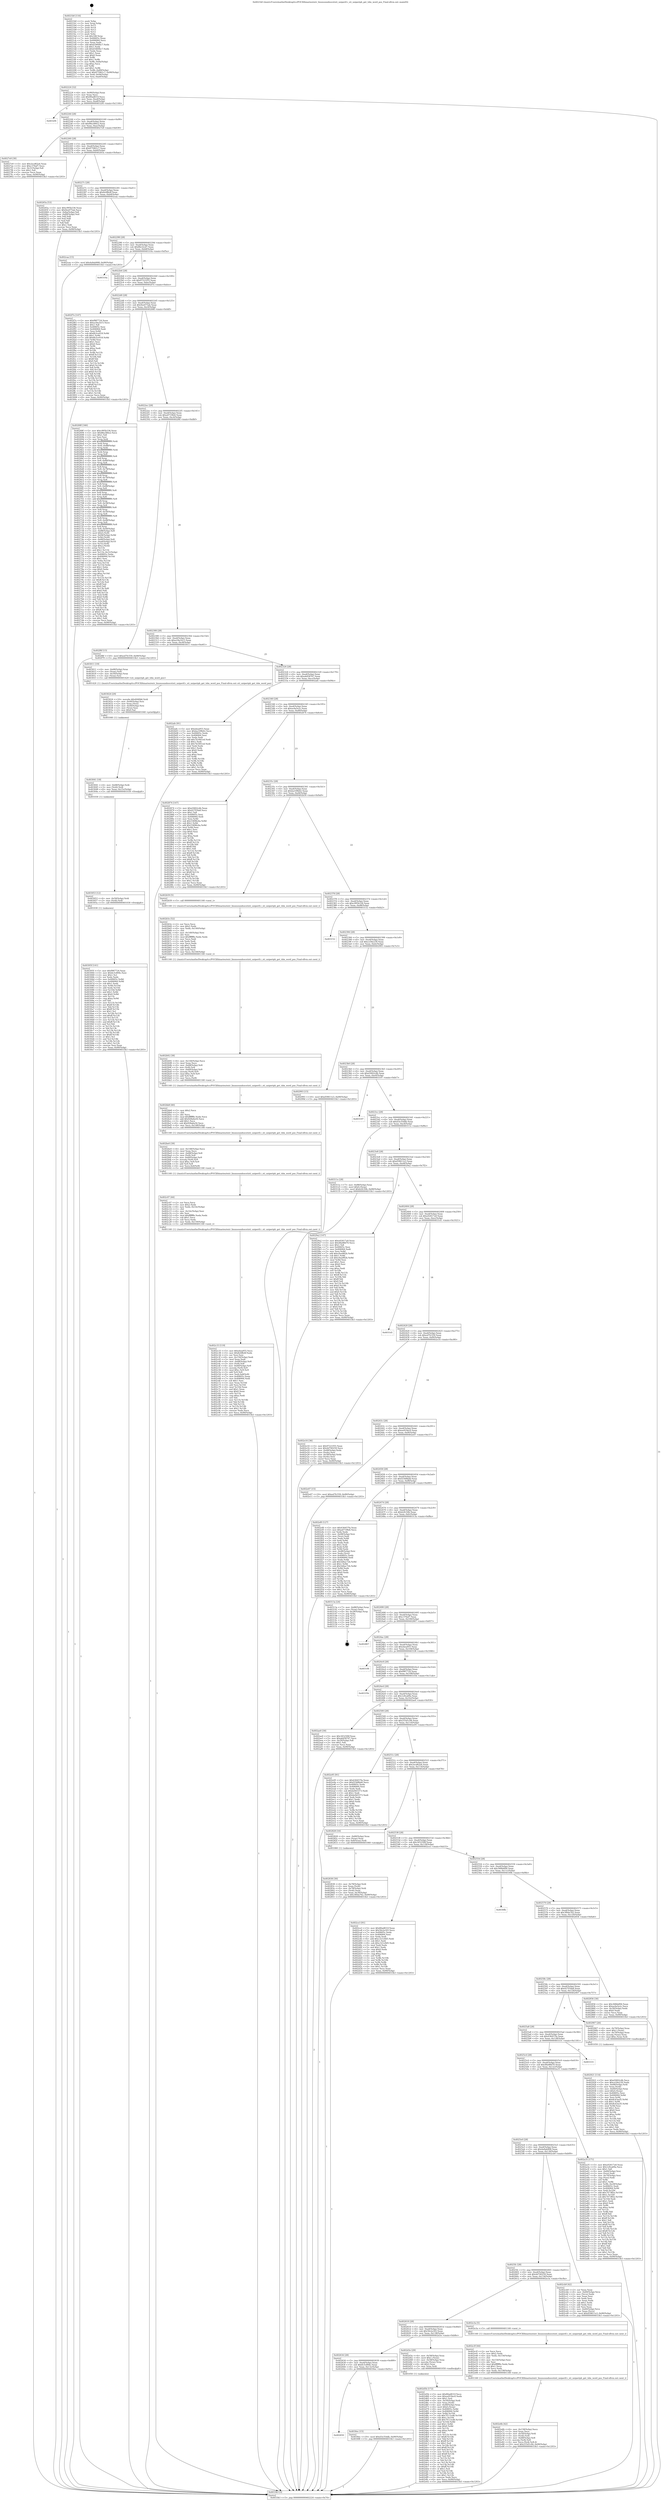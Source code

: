 digraph "0x4021b0" {
  label = "0x4021b0 (/mnt/c/Users/mathe/Desktop/tcc/POCII/binaries/extr_linuxsoundsocstisti_uniperif.c_sti_uniperiph_get_tdm_word_pos_Final-ollvm.out::main(0))"
  labelloc = "t"
  node[shape=record]

  Entry [label="",width=0.3,height=0.3,shape=circle,fillcolor=black,style=filled]
  "0x402224" [label="{
     0x402224 [32]\l
     | [instrs]\l
     &nbsp;&nbsp;0x402224 \<+6\>: mov -0x90(%rbp),%eax\l
     &nbsp;&nbsp;0x40222a \<+2\>: mov %eax,%ecx\l
     &nbsp;&nbsp;0x40222c \<+6\>: sub $0x80ad831f,%ecx\l
     &nbsp;&nbsp;0x402232 \<+6\>: mov %eax,-0xa4(%rbp)\l
     &nbsp;&nbsp;0x402238 \<+6\>: mov %ecx,-0xa8(%rbp)\l
     &nbsp;&nbsp;0x40223e \<+6\>: je 00000000004032f4 \<main+0x1144\>\l
  }"]
  "0x4032f4" [label="{
     0x4032f4\l
  }", style=dashed]
  "0x402244" [label="{
     0x402244 [28]\l
     | [instrs]\l
     &nbsp;&nbsp;0x402244 \<+5\>: jmp 0000000000402249 \<main+0x99\>\l
     &nbsp;&nbsp;0x402249 \<+6\>: mov -0xa4(%rbp),%eax\l
     &nbsp;&nbsp;0x40224f \<+5\>: sub $0x86a366e2,%eax\l
     &nbsp;&nbsp;0x402254 \<+6\>: mov %eax,-0xac(%rbp)\l
     &nbsp;&nbsp;0x40225a \<+6\>: je 00000000004027e9 \<main+0x639\>\l
  }"]
  Exit [label="",width=0.3,height=0.3,shape=circle,fillcolor=black,style=filled,peripheries=2]
  "0x4027e9" [label="{
     0x4027e9 [30]\l
     | [instrs]\l
     &nbsp;&nbsp;0x4027e9 \<+5\>: mov $0x2ecd62a4,%eax\l
     &nbsp;&nbsp;0x4027ee \<+5\>: mov $0xc376af7,%ecx\l
     &nbsp;&nbsp;0x4027f3 \<+3\>: mov -0x31(%rbp),%dl\l
     &nbsp;&nbsp;0x4027f6 \<+3\>: test $0x1,%dl\l
     &nbsp;&nbsp;0x4027f9 \<+3\>: cmovne %ecx,%eax\l
     &nbsp;&nbsp;0x4027fc \<+6\>: mov %eax,-0x90(%rbp)\l
     &nbsp;&nbsp;0x402802 \<+5\>: jmp 00000000004033b3 \<main+0x1203\>\l
  }"]
  "0x402260" [label="{
     0x402260 [28]\l
     | [instrs]\l
     &nbsp;&nbsp;0x402260 \<+5\>: jmp 0000000000402265 \<main+0xb5\>\l
     &nbsp;&nbsp;0x402265 \<+6\>: mov -0xa4(%rbp),%eax\l
     &nbsp;&nbsp;0x40226b \<+5\>: sub $0x875961c7,%eax\l
     &nbsp;&nbsp;0x402270 \<+6\>: mov %eax,-0xb0(%rbp)\l
     &nbsp;&nbsp;0x402276 \<+6\>: je 000000000040265a \<main+0x4aa\>\l
  }"]
  "0x402650" [label="{
     0x402650\l
  }", style=dashed]
  "0x40265a" [label="{
     0x40265a [53]\l
     | [instrs]\l
     &nbsp;&nbsp;0x40265a \<+5\>: mov $0xc995b336,%eax\l
     &nbsp;&nbsp;0x40265f \<+5\>: mov $0x9ee075ab,%ecx\l
     &nbsp;&nbsp;0x402664 \<+6\>: mov -0x8a(%rbp),%dl\l
     &nbsp;&nbsp;0x40266a \<+7\>: mov -0x89(%rbp),%sil\l
     &nbsp;&nbsp;0x402671 \<+3\>: mov %dl,%dil\l
     &nbsp;&nbsp;0x402674 \<+3\>: and %sil,%dil\l
     &nbsp;&nbsp;0x402677 \<+3\>: xor %sil,%dl\l
     &nbsp;&nbsp;0x40267a \<+3\>: or %dl,%dil\l
     &nbsp;&nbsp;0x40267d \<+4\>: test $0x1,%dil\l
     &nbsp;&nbsp;0x402681 \<+3\>: cmovne %ecx,%eax\l
     &nbsp;&nbsp;0x402684 \<+6\>: mov %eax,-0x90(%rbp)\l
     &nbsp;&nbsp;0x40268a \<+5\>: jmp 00000000004033b3 \<main+0x1203\>\l
  }"]
  "0x40227c" [label="{
     0x40227c [28]\l
     | [instrs]\l
     &nbsp;&nbsp;0x40227c \<+5\>: jmp 0000000000402281 \<main+0xd1\>\l
     &nbsp;&nbsp;0x402281 \<+6\>: mov -0xa4(%rbp),%eax\l
     &nbsp;&nbsp;0x402287 \<+5\>: sub $0x8c6ffe4f,%eax\l
     &nbsp;&nbsp;0x40228c \<+6\>: mov %eax,-0xb4(%rbp)\l
     &nbsp;&nbsp;0x402292 \<+6\>: je 0000000000402caa \<main+0xafa\>\l
  }"]
  "0x4033b3" [label="{
     0x4033b3 [5]\l
     | [instrs]\l
     &nbsp;&nbsp;0x4033b3 \<+5\>: jmp 0000000000402224 \<main+0x74\>\l
  }"]
  "0x4021b0" [label="{
     0x4021b0 [116]\l
     | [instrs]\l
     &nbsp;&nbsp;0x4021b0 \<+1\>: push %rbp\l
     &nbsp;&nbsp;0x4021b1 \<+3\>: mov %rsp,%rbp\l
     &nbsp;&nbsp;0x4021b4 \<+2\>: push %r15\l
     &nbsp;&nbsp;0x4021b6 \<+2\>: push %r14\l
     &nbsp;&nbsp;0x4021b8 \<+2\>: push %r13\l
     &nbsp;&nbsp;0x4021ba \<+2\>: push %r12\l
     &nbsp;&nbsp;0x4021bc \<+1\>: push %rbx\l
     &nbsp;&nbsp;0x4021bd \<+7\>: sub $0x168,%rsp\l
     &nbsp;&nbsp;0x4021c4 \<+7\>: mov 0x40605c,%eax\l
     &nbsp;&nbsp;0x4021cb \<+7\>: mov 0x406064,%ecx\l
     &nbsp;&nbsp;0x4021d2 \<+2\>: mov %eax,%edx\l
     &nbsp;&nbsp;0x4021d4 \<+6\>: add $0xb5460bc7,%edx\l
     &nbsp;&nbsp;0x4021da \<+3\>: sub $0x1,%edx\l
     &nbsp;&nbsp;0x4021dd \<+6\>: sub $0xb5460bc7,%edx\l
     &nbsp;&nbsp;0x4021e3 \<+3\>: imul %edx,%eax\l
     &nbsp;&nbsp;0x4021e6 \<+3\>: and $0x1,%eax\l
     &nbsp;&nbsp;0x4021e9 \<+3\>: cmp $0x0,%eax\l
     &nbsp;&nbsp;0x4021ec \<+4\>: sete %r8b\l
     &nbsp;&nbsp;0x4021f0 \<+4\>: and $0x1,%r8b\l
     &nbsp;&nbsp;0x4021f4 \<+7\>: mov %r8b,-0x8a(%rbp)\l
     &nbsp;&nbsp;0x4021fb \<+3\>: cmp $0xa,%ecx\l
     &nbsp;&nbsp;0x4021fe \<+4\>: setl %r8b\l
     &nbsp;&nbsp;0x402202 \<+4\>: and $0x1,%r8b\l
     &nbsp;&nbsp;0x402206 \<+7\>: mov %r8b,-0x89(%rbp)\l
     &nbsp;&nbsp;0x40220d \<+10\>: movl $0x875961c7,-0x90(%rbp)\l
     &nbsp;&nbsp;0x402217 \<+6\>: mov %edi,-0x94(%rbp)\l
     &nbsp;&nbsp;0x40221d \<+7\>: mov %rsi,-0xa0(%rbp)\l
  }"]
  "0x4030ec" [label="{
     0x4030ec [15]\l
     | [instrs]\l
     &nbsp;&nbsp;0x4030ec \<+10\>: movl $0xd3e35ddb,-0x90(%rbp)\l
     &nbsp;&nbsp;0x4030f6 \<+5\>: jmp 00000000004033b3 \<main+0x1203\>\l
  }"]
  "0x402caa" [label="{
     0x402caa [15]\l
     | [instrs]\l
     &nbsp;&nbsp;0x402caa \<+10\>: movl $0x4a9ab908,-0x90(%rbp)\l
     &nbsp;&nbsp;0x402cb4 \<+5\>: jmp 00000000004033b3 \<main+0x1203\>\l
  }"]
  "0x402298" [label="{
     0x402298 [28]\l
     | [instrs]\l
     &nbsp;&nbsp;0x402298 \<+5\>: jmp 000000000040229d \<main+0xed\>\l
     &nbsp;&nbsp;0x40229d \<+6\>: mov -0xa4(%rbp),%eax\l
     &nbsp;&nbsp;0x4022a3 \<+5\>: sub $0x8fa32cd7,%eax\l
     &nbsp;&nbsp;0x4022a8 \<+6\>: mov %eax,-0xb8(%rbp)\l
     &nbsp;&nbsp;0x4022ae \<+6\>: je 000000000040310a \<main+0xf5a\>\l
  }"]
  "0x40305f" [label="{
     0x40305f [141]\l
     | [instrs]\l
     &nbsp;&nbsp;0x40305f \<+5\>: mov $0xf987724,%eax\l
     &nbsp;&nbsp;0x403064 \<+5\>: mov $0x6c5c894c,%esi\l
     &nbsp;&nbsp;0x403069 \<+2\>: mov $0x1,%cl\l
     &nbsp;&nbsp;0x40306b \<+2\>: xor %edx,%edx\l
     &nbsp;&nbsp;0x40306d \<+8\>: mov 0x40605c,%r8d\l
     &nbsp;&nbsp;0x403075 \<+8\>: mov 0x406064,%r9d\l
     &nbsp;&nbsp;0x40307d \<+3\>: sub $0x1,%edx\l
     &nbsp;&nbsp;0x403080 \<+3\>: mov %r8d,%r10d\l
     &nbsp;&nbsp;0x403083 \<+3\>: add %edx,%r10d\l
     &nbsp;&nbsp;0x403086 \<+4\>: imul %r10d,%r8d\l
     &nbsp;&nbsp;0x40308a \<+4\>: and $0x1,%r8d\l
     &nbsp;&nbsp;0x40308e \<+4\>: cmp $0x0,%r8d\l
     &nbsp;&nbsp;0x403092 \<+4\>: sete %r11b\l
     &nbsp;&nbsp;0x403096 \<+4\>: cmp $0xa,%r9d\l
     &nbsp;&nbsp;0x40309a \<+3\>: setl %bl\l
     &nbsp;&nbsp;0x40309d \<+3\>: mov %r11b,%r14b\l
     &nbsp;&nbsp;0x4030a0 \<+4\>: xor $0xff,%r14b\l
     &nbsp;&nbsp;0x4030a4 \<+3\>: mov %bl,%r15b\l
     &nbsp;&nbsp;0x4030a7 \<+4\>: xor $0xff,%r15b\l
     &nbsp;&nbsp;0x4030ab \<+3\>: xor $0x1,%cl\l
     &nbsp;&nbsp;0x4030ae \<+3\>: mov %r14b,%r12b\l
     &nbsp;&nbsp;0x4030b1 \<+4\>: and $0xff,%r12b\l
     &nbsp;&nbsp;0x4030b5 \<+3\>: and %cl,%r11b\l
     &nbsp;&nbsp;0x4030b8 \<+3\>: mov %r15b,%r13b\l
     &nbsp;&nbsp;0x4030bb \<+4\>: and $0xff,%r13b\l
     &nbsp;&nbsp;0x4030bf \<+2\>: and %cl,%bl\l
     &nbsp;&nbsp;0x4030c1 \<+3\>: or %r11b,%r12b\l
     &nbsp;&nbsp;0x4030c4 \<+3\>: or %bl,%r13b\l
     &nbsp;&nbsp;0x4030c7 \<+3\>: xor %r13b,%r12b\l
     &nbsp;&nbsp;0x4030ca \<+3\>: or %r15b,%r14b\l
     &nbsp;&nbsp;0x4030cd \<+4\>: xor $0xff,%r14b\l
     &nbsp;&nbsp;0x4030d1 \<+3\>: or $0x1,%cl\l
     &nbsp;&nbsp;0x4030d4 \<+3\>: and %cl,%r14b\l
     &nbsp;&nbsp;0x4030d7 \<+3\>: or %r14b,%r12b\l
     &nbsp;&nbsp;0x4030da \<+4\>: test $0x1,%r12b\l
     &nbsp;&nbsp;0x4030de \<+3\>: cmovne %esi,%eax\l
     &nbsp;&nbsp;0x4030e1 \<+6\>: mov %eax,-0x90(%rbp)\l
     &nbsp;&nbsp;0x4030e7 \<+5\>: jmp 00000000004033b3 \<main+0x1203\>\l
  }"]
  "0x40310a" [label="{
     0x40310a\l
  }", style=dashed]
  "0x4022b4" [label="{
     0x4022b4 [28]\l
     | [instrs]\l
     &nbsp;&nbsp;0x4022b4 \<+5\>: jmp 00000000004022b9 \<main+0x109\>\l
     &nbsp;&nbsp;0x4022b9 \<+6\>: mov -0xa4(%rbp),%eax\l
     &nbsp;&nbsp;0x4022bf \<+5\>: sub $0x97221f55,%eax\l
     &nbsp;&nbsp;0x4022c4 \<+6\>: mov %eax,-0xbc(%rbp)\l
     &nbsp;&nbsp;0x4022ca \<+6\>: je 0000000000402f7e \<main+0xdce\>\l
  }"]
  "0x403053" [label="{
     0x403053 [12]\l
     | [instrs]\l
     &nbsp;&nbsp;0x403053 \<+4\>: mov -0x50(%rbp),%rdi\l
     &nbsp;&nbsp;0x403057 \<+3\>: mov (%rdi),%rdi\l
     &nbsp;&nbsp;0x40305a \<+5\>: call 0000000000401030 \<free@plt\>\l
     | [calls]\l
     &nbsp;&nbsp;0x401030 \{1\} (unknown)\l
  }"]
  "0x402f7e" [label="{
     0x402f7e [147]\l
     | [instrs]\l
     &nbsp;&nbsp;0x402f7e \<+5\>: mov $0xf987724,%eax\l
     &nbsp;&nbsp;0x402f83 \<+5\>: mov $0xa18a1b15,%ecx\l
     &nbsp;&nbsp;0x402f88 \<+2\>: mov $0x1,%dl\l
     &nbsp;&nbsp;0x402f8a \<+7\>: mov 0x40605c,%esi\l
     &nbsp;&nbsp;0x402f91 \<+7\>: mov 0x406064,%edi\l
     &nbsp;&nbsp;0x402f98 \<+3\>: mov %esi,%r8d\l
     &nbsp;&nbsp;0x402f9b \<+7\>: sub $0x6b3ce018,%r8d\l
     &nbsp;&nbsp;0x402fa2 \<+4\>: sub $0x1,%r8d\l
     &nbsp;&nbsp;0x402fa6 \<+7\>: add $0x6b3ce018,%r8d\l
     &nbsp;&nbsp;0x402fad \<+4\>: imul %r8d,%esi\l
     &nbsp;&nbsp;0x402fb1 \<+3\>: and $0x1,%esi\l
     &nbsp;&nbsp;0x402fb4 \<+3\>: cmp $0x0,%esi\l
     &nbsp;&nbsp;0x402fb7 \<+4\>: sete %r9b\l
     &nbsp;&nbsp;0x402fbb \<+3\>: cmp $0xa,%edi\l
     &nbsp;&nbsp;0x402fbe \<+4\>: setl %r10b\l
     &nbsp;&nbsp;0x402fc2 \<+3\>: mov %r9b,%r11b\l
     &nbsp;&nbsp;0x402fc5 \<+4\>: xor $0xff,%r11b\l
     &nbsp;&nbsp;0x402fc9 \<+3\>: mov %r10b,%bl\l
     &nbsp;&nbsp;0x402fcc \<+3\>: xor $0xff,%bl\l
     &nbsp;&nbsp;0x402fcf \<+3\>: xor $0x0,%dl\l
     &nbsp;&nbsp;0x402fd2 \<+3\>: mov %r11b,%r14b\l
     &nbsp;&nbsp;0x402fd5 \<+4\>: and $0x0,%r14b\l
     &nbsp;&nbsp;0x402fd9 \<+3\>: and %dl,%r9b\l
     &nbsp;&nbsp;0x402fdc \<+3\>: mov %bl,%r15b\l
     &nbsp;&nbsp;0x402fdf \<+4\>: and $0x0,%r15b\l
     &nbsp;&nbsp;0x402fe3 \<+3\>: and %dl,%r10b\l
     &nbsp;&nbsp;0x402fe6 \<+3\>: or %r9b,%r14b\l
     &nbsp;&nbsp;0x402fe9 \<+3\>: or %r10b,%r15b\l
     &nbsp;&nbsp;0x402fec \<+3\>: xor %r15b,%r14b\l
     &nbsp;&nbsp;0x402fef \<+3\>: or %bl,%r11b\l
     &nbsp;&nbsp;0x402ff2 \<+4\>: xor $0xff,%r11b\l
     &nbsp;&nbsp;0x402ff6 \<+3\>: or $0x0,%dl\l
     &nbsp;&nbsp;0x402ff9 \<+3\>: and %dl,%r11b\l
     &nbsp;&nbsp;0x402ffc \<+3\>: or %r11b,%r14b\l
     &nbsp;&nbsp;0x402fff \<+4\>: test $0x1,%r14b\l
     &nbsp;&nbsp;0x403003 \<+3\>: cmovne %ecx,%eax\l
     &nbsp;&nbsp;0x403006 \<+6\>: mov %eax,-0x90(%rbp)\l
     &nbsp;&nbsp;0x40300c \<+5\>: jmp 00000000004033b3 \<main+0x1203\>\l
  }"]
  "0x4022d0" [label="{
     0x4022d0 [28]\l
     | [instrs]\l
     &nbsp;&nbsp;0x4022d0 \<+5\>: jmp 00000000004022d5 \<main+0x125\>\l
     &nbsp;&nbsp;0x4022d5 \<+6\>: mov -0xa4(%rbp),%eax\l
     &nbsp;&nbsp;0x4022db \<+5\>: sub $0x9ee075ab,%eax\l
     &nbsp;&nbsp;0x4022e0 \<+6\>: mov %eax,-0xc0(%rbp)\l
     &nbsp;&nbsp;0x4022e6 \<+6\>: je 000000000040268f \<main+0x4df\>\l
  }"]
  "0x403041" [label="{
     0x403041 [18]\l
     | [instrs]\l
     &nbsp;&nbsp;0x403041 \<+4\>: mov -0x68(%rbp),%rdi\l
     &nbsp;&nbsp;0x403045 \<+3\>: mov (%rdi),%rdi\l
     &nbsp;&nbsp;0x403048 \<+6\>: mov %eax,-0x15c(%rbp)\l
     &nbsp;&nbsp;0x40304e \<+5\>: call 0000000000401030 \<free@plt\>\l
     | [calls]\l
     &nbsp;&nbsp;0x401030 \{1\} (unknown)\l
  }"]
  "0x40268f" [label="{
     0x40268f [346]\l
     | [instrs]\l
     &nbsp;&nbsp;0x40268f \<+5\>: mov $0xc995b336,%eax\l
     &nbsp;&nbsp;0x402694 \<+5\>: mov $0x86a366e2,%ecx\l
     &nbsp;&nbsp;0x402699 \<+2\>: mov $0x1,%dl\l
     &nbsp;&nbsp;0x40269b \<+2\>: xor %esi,%esi\l
     &nbsp;&nbsp;0x40269d \<+3\>: mov %rsp,%rdi\l
     &nbsp;&nbsp;0x4026a0 \<+4\>: add $0xfffffffffffffff0,%rdi\l
     &nbsp;&nbsp;0x4026a4 \<+3\>: mov %rdi,%rsp\l
     &nbsp;&nbsp;0x4026a7 \<+7\>: mov %rdi,-0x88(%rbp)\l
     &nbsp;&nbsp;0x4026ae \<+3\>: mov %rsp,%rdi\l
     &nbsp;&nbsp;0x4026b1 \<+4\>: add $0xfffffffffffffff0,%rdi\l
     &nbsp;&nbsp;0x4026b5 \<+3\>: mov %rdi,%rsp\l
     &nbsp;&nbsp;0x4026b8 \<+3\>: mov %rsp,%r8\l
     &nbsp;&nbsp;0x4026bb \<+4\>: add $0xfffffffffffffff0,%r8\l
     &nbsp;&nbsp;0x4026bf \<+3\>: mov %r8,%rsp\l
     &nbsp;&nbsp;0x4026c2 \<+4\>: mov %r8,-0x80(%rbp)\l
     &nbsp;&nbsp;0x4026c6 \<+3\>: mov %rsp,%r8\l
     &nbsp;&nbsp;0x4026c9 \<+4\>: add $0xfffffffffffffff0,%r8\l
     &nbsp;&nbsp;0x4026cd \<+3\>: mov %r8,%rsp\l
     &nbsp;&nbsp;0x4026d0 \<+4\>: mov %r8,-0x78(%rbp)\l
     &nbsp;&nbsp;0x4026d4 \<+3\>: mov %rsp,%r8\l
     &nbsp;&nbsp;0x4026d7 \<+4\>: add $0xfffffffffffffff0,%r8\l
     &nbsp;&nbsp;0x4026db \<+3\>: mov %r8,%rsp\l
     &nbsp;&nbsp;0x4026de \<+4\>: mov %r8,-0x70(%rbp)\l
     &nbsp;&nbsp;0x4026e2 \<+3\>: mov %rsp,%r8\l
     &nbsp;&nbsp;0x4026e5 \<+4\>: add $0xfffffffffffffff0,%r8\l
     &nbsp;&nbsp;0x4026e9 \<+3\>: mov %r8,%rsp\l
     &nbsp;&nbsp;0x4026ec \<+4\>: mov %r8,-0x68(%rbp)\l
     &nbsp;&nbsp;0x4026f0 \<+3\>: mov %rsp,%r8\l
     &nbsp;&nbsp;0x4026f3 \<+4\>: add $0xfffffffffffffff0,%r8\l
     &nbsp;&nbsp;0x4026f7 \<+3\>: mov %r8,%rsp\l
     &nbsp;&nbsp;0x4026fa \<+4\>: mov %r8,-0x60(%rbp)\l
     &nbsp;&nbsp;0x4026fe \<+3\>: mov %rsp,%r8\l
     &nbsp;&nbsp;0x402701 \<+4\>: add $0xfffffffffffffff0,%r8\l
     &nbsp;&nbsp;0x402705 \<+3\>: mov %r8,%rsp\l
     &nbsp;&nbsp;0x402708 \<+4\>: mov %r8,-0x58(%rbp)\l
     &nbsp;&nbsp;0x40270c \<+3\>: mov %rsp,%r8\l
     &nbsp;&nbsp;0x40270f \<+4\>: add $0xfffffffffffffff0,%r8\l
     &nbsp;&nbsp;0x402713 \<+3\>: mov %r8,%rsp\l
     &nbsp;&nbsp;0x402716 \<+4\>: mov %r8,-0x50(%rbp)\l
     &nbsp;&nbsp;0x40271a \<+3\>: mov %rsp,%r8\l
     &nbsp;&nbsp;0x40271d \<+4\>: add $0xfffffffffffffff0,%r8\l
     &nbsp;&nbsp;0x402721 \<+3\>: mov %r8,%rsp\l
     &nbsp;&nbsp;0x402724 \<+4\>: mov %r8,-0x48(%rbp)\l
     &nbsp;&nbsp;0x402728 \<+3\>: mov %rsp,%r8\l
     &nbsp;&nbsp;0x40272b \<+4\>: add $0xfffffffffffffff0,%r8\l
     &nbsp;&nbsp;0x40272f \<+3\>: mov %r8,%rsp\l
     &nbsp;&nbsp;0x402732 \<+4\>: mov %r8,-0x40(%rbp)\l
     &nbsp;&nbsp;0x402736 \<+7\>: mov -0x88(%rbp),%r8\l
     &nbsp;&nbsp;0x40273d \<+7\>: movl $0x0,(%r8)\l
     &nbsp;&nbsp;0x402744 \<+7\>: mov -0x94(%rbp),%r9d\l
     &nbsp;&nbsp;0x40274b \<+3\>: mov %r9d,(%rdi)\l
     &nbsp;&nbsp;0x40274e \<+4\>: mov -0x80(%rbp),%r8\l
     &nbsp;&nbsp;0x402752 \<+7\>: mov -0xa0(%rbp),%r10\l
     &nbsp;&nbsp;0x402759 \<+3\>: mov %r10,(%r8)\l
     &nbsp;&nbsp;0x40275c \<+3\>: cmpl $0x2,(%rdi)\l
     &nbsp;&nbsp;0x40275f \<+4\>: setne %r11b\l
     &nbsp;&nbsp;0x402763 \<+4\>: and $0x1,%r11b\l
     &nbsp;&nbsp;0x402767 \<+4\>: mov %r11b,-0x31(%rbp)\l
     &nbsp;&nbsp;0x40276b \<+7\>: mov 0x40605c,%ebx\l
     &nbsp;&nbsp;0x402772 \<+8\>: mov 0x406064,%r14d\l
     &nbsp;&nbsp;0x40277a \<+3\>: sub $0x1,%esi\l
     &nbsp;&nbsp;0x40277d \<+3\>: mov %ebx,%r15d\l
     &nbsp;&nbsp;0x402780 \<+3\>: add %esi,%r15d\l
     &nbsp;&nbsp;0x402783 \<+4\>: imul %r15d,%ebx\l
     &nbsp;&nbsp;0x402787 \<+3\>: and $0x1,%ebx\l
     &nbsp;&nbsp;0x40278a \<+3\>: cmp $0x0,%ebx\l
     &nbsp;&nbsp;0x40278d \<+4\>: sete %r11b\l
     &nbsp;&nbsp;0x402791 \<+4\>: cmp $0xa,%r14d\l
     &nbsp;&nbsp;0x402795 \<+4\>: setl %r12b\l
     &nbsp;&nbsp;0x402799 \<+3\>: mov %r11b,%r13b\l
     &nbsp;&nbsp;0x40279c \<+4\>: xor $0xff,%r13b\l
     &nbsp;&nbsp;0x4027a0 \<+3\>: mov %r12b,%sil\l
     &nbsp;&nbsp;0x4027a3 \<+4\>: xor $0xff,%sil\l
     &nbsp;&nbsp;0x4027a7 \<+3\>: xor $0x0,%dl\l
     &nbsp;&nbsp;0x4027aa \<+3\>: mov %r13b,%dil\l
     &nbsp;&nbsp;0x4027ad \<+4\>: and $0x0,%dil\l
     &nbsp;&nbsp;0x4027b1 \<+3\>: and %dl,%r11b\l
     &nbsp;&nbsp;0x4027b4 \<+3\>: mov %sil,%r8b\l
     &nbsp;&nbsp;0x4027b7 \<+4\>: and $0x0,%r8b\l
     &nbsp;&nbsp;0x4027bb \<+3\>: and %dl,%r12b\l
     &nbsp;&nbsp;0x4027be \<+3\>: or %r11b,%dil\l
     &nbsp;&nbsp;0x4027c1 \<+3\>: or %r12b,%r8b\l
     &nbsp;&nbsp;0x4027c4 \<+3\>: xor %r8b,%dil\l
     &nbsp;&nbsp;0x4027c7 \<+3\>: or %sil,%r13b\l
     &nbsp;&nbsp;0x4027ca \<+4\>: xor $0xff,%r13b\l
     &nbsp;&nbsp;0x4027ce \<+3\>: or $0x0,%dl\l
     &nbsp;&nbsp;0x4027d1 \<+3\>: and %dl,%r13b\l
     &nbsp;&nbsp;0x4027d4 \<+3\>: or %r13b,%dil\l
     &nbsp;&nbsp;0x4027d7 \<+4\>: test $0x1,%dil\l
     &nbsp;&nbsp;0x4027db \<+3\>: cmovne %ecx,%eax\l
     &nbsp;&nbsp;0x4027de \<+6\>: mov %eax,-0x90(%rbp)\l
     &nbsp;&nbsp;0x4027e4 \<+5\>: jmp 00000000004033b3 \<main+0x1203\>\l
  }"]
  "0x4022ec" [label="{
     0x4022ec [28]\l
     | [instrs]\l
     &nbsp;&nbsp;0x4022ec \<+5\>: jmp 00000000004022f1 \<main+0x141\>\l
     &nbsp;&nbsp;0x4022f1 \<+6\>: mov -0xa4(%rbp),%eax\l
     &nbsp;&nbsp;0x4022f7 \<+5\>: sub $0xa0719fe6,%eax\l
     &nbsp;&nbsp;0x4022fc \<+6\>: mov %eax,-0xc4(%rbp)\l
     &nbsp;&nbsp;0x402302 \<+6\>: je 0000000000402f6f \<main+0xdbf\>\l
  }"]
  "0x403024" [label="{
     0x403024 [29]\l
     | [instrs]\l
     &nbsp;&nbsp;0x403024 \<+10\>: movabs $0x4040b6,%rdi\l
     &nbsp;&nbsp;0x40302e \<+4\>: mov -0x40(%rbp),%rsi\l
     &nbsp;&nbsp;0x403032 \<+2\>: mov %eax,(%rsi)\l
     &nbsp;&nbsp;0x403034 \<+4\>: mov -0x40(%rbp),%rsi\l
     &nbsp;&nbsp;0x403038 \<+2\>: mov (%rsi),%esi\l
     &nbsp;&nbsp;0x40303a \<+2\>: mov $0x0,%al\l
     &nbsp;&nbsp;0x40303c \<+5\>: call 0000000000401040 \<printf@plt\>\l
     | [calls]\l
     &nbsp;&nbsp;0x401040 \{1\} (unknown)\l
  }"]
  "0x402e6b" [label="{
     0x402e6b [42]\l
     | [instrs]\l
     &nbsp;&nbsp;0x402e6b \<+6\>: mov -0x158(%rbp),%ecx\l
     &nbsp;&nbsp;0x402e71 \<+3\>: imul %eax,%ecx\l
     &nbsp;&nbsp;0x402e74 \<+4\>: mov -0x50(%rbp),%rdi\l
     &nbsp;&nbsp;0x402e78 \<+3\>: mov (%rdi),%rdi\l
     &nbsp;&nbsp;0x402e7b \<+4\>: mov -0x48(%rbp),%r8\l
     &nbsp;&nbsp;0x402e7f \<+3\>: movslq (%r8),%r8\l
     &nbsp;&nbsp;0x402e82 \<+4\>: mov %ecx,(%rdi,%r8,4)\l
     &nbsp;&nbsp;0x402e86 \<+10\>: movl $0x255d1c94,-0x90(%rbp)\l
     &nbsp;&nbsp;0x402e90 \<+5\>: jmp 00000000004033b3 \<main+0x1203\>\l
  }"]
  "0x402f6f" [label="{
     0x402f6f [15]\l
     | [instrs]\l
     &nbsp;&nbsp;0x402f6f \<+10\>: movl $0xed7fc559,-0x90(%rbp)\l
     &nbsp;&nbsp;0x402f79 \<+5\>: jmp 00000000004033b3 \<main+0x1203\>\l
  }"]
  "0x402308" [label="{
     0x402308 [28]\l
     | [instrs]\l
     &nbsp;&nbsp;0x402308 \<+5\>: jmp 000000000040230d \<main+0x15d\>\l
     &nbsp;&nbsp;0x40230d \<+6\>: mov -0xa4(%rbp),%eax\l
     &nbsp;&nbsp;0x402313 \<+5\>: sub $0xa18a1b15,%eax\l
     &nbsp;&nbsp;0x402318 \<+6\>: mov %eax,-0xc8(%rbp)\l
     &nbsp;&nbsp;0x40231e \<+6\>: je 0000000000403011 \<main+0xe61\>\l
  }"]
  "0x402e3f" [label="{
     0x402e3f [44]\l
     | [instrs]\l
     &nbsp;&nbsp;0x402e3f \<+2\>: xor %ecx,%ecx\l
     &nbsp;&nbsp;0x402e41 \<+5\>: mov $0x2,%edx\l
     &nbsp;&nbsp;0x402e46 \<+6\>: mov %edx,-0x154(%rbp)\l
     &nbsp;&nbsp;0x402e4c \<+1\>: cltd\l
     &nbsp;&nbsp;0x402e4d \<+6\>: mov -0x154(%rbp),%esi\l
     &nbsp;&nbsp;0x402e53 \<+2\>: idiv %esi\l
     &nbsp;&nbsp;0x402e55 \<+6\>: imul $0xfffffffe,%edx,%edx\l
     &nbsp;&nbsp;0x402e5b \<+3\>: sub $0x1,%ecx\l
     &nbsp;&nbsp;0x402e5e \<+2\>: sub %ecx,%edx\l
     &nbsp;&nbsp;0x402e60 \<+6\>: mov %edx,-0x158(%rbp)\l
     &nbsp;&nbsp;0x402e66 \<+5\>: call 0000000000401160 \<next_i\>\l
     | [calls]\l
     &nbsp;&nbsp;0x401160 \{1\} (/mnt/c/Users/mathe/Desktop/tcc/POCII/binaries/extr_linuxsoundsocstisti_uniperif.c_sti_uniperiph_get_tdm_word_pos_Final-ollvm.out::next_i)\l
  }"]
  "0x403011" [label="{
     0x403011 [19]\l
     | [instrs]\l
     &nbsp;&nbsp;0x403011 \<+4\>: mov -0x68(%rbp),%rax\l
     &nbsp;&nbsp;0x403015 \<+3\>: mov (%rax),%rdi\l
     &nbsp;&nbsp;0x403018 \<+4\>: mov -0x50(%rbp),%rax\l
     &nbsp;&nbsp;0x40301c \<+3\>: mov (%rax),%rsi\l
     &nbsp;&nbsp;0x40301f \<+5\>: call 0000000000401420 \<sti_uniperiph_get_tdm_word_pos\>\l
     | [calls]\l
     &nbsp;&nbsp;0x401420 \{1\} (/mnt/c/Users/mathe/Desktop/tcc/POCII/binaries/extr_linuxsoundsocstisti_uniperif.c_sti_uniperiph_get_tdm_word_pos_Final-ollvm.out::sti_uniperiph_get_tdm_word_pos)\l
  }"]
  "0x402324" [label="{
     0x402324 [28]\l
     | [instrs]\l
     &nbsp;&nbsp;0x402324 \<+5\>: jmp 0000000000402329 \<main+0x179\>\l
     &nbsp;&nbsp;0x402329 \<+6\>: mov -0xa4(%rbp),%eax\l
     &nbsp;&nbsp;0x40232f \<+5\>: sub $0xa6d58767,%eax\l
     &nbsp;&nbsp;0x402334 \<+6\>: mov %eax,-0xcc(%rbp)\l
     &nbsp;&nbsp;0x40233a \<+6\>: je 0000000000402afe \<main+0x94e\>\l
  }"]
  "0x402d5b" [label="{
     0x402d5b [172]\l
     | [instrs]\l
     &nbsp;&nbsp;0x402d5b \<+5\>: mov $0x80ad831f,%ecx\l
     &nbsp;&nbsp;0x402d60 \<+5\>: mov $0xee919ec0,%edx\l
     &nbsp;&nbsp;0x402d65 \<+3\>: mov $0x1,%sil\l
     &nbsp;&nbsp;0x402d68 \<+4\>: mov -0x50(%rbp),%rdi\l
     &nbsp;&nbsp;0x402d6c \<+3\>: mov %rax,(%rdi)\l
     &nbsp;&nbsp;0x402d6f \<+4\>: mov -0x48(%rbp),%rax\l
     &nbsp;&nbsp;0x402d73 \<+6\>: movl $0x0,(%rax)\l
     &nbsp;&nbsp;0x402d79 \<+8\>: mov 0x40605c,%r8d\l
     &nbsp;&nbsp;0x402d81 \<+8\>: mov 0x406064,%r9d\l
     &nbsp;&nbsp;0x402d89 \<+3\>: mov %r8d,%r10d\l
     &nbsp;&nbsp;0x402d8c \<+7\>: sub $0x7f113cd8,%r10d\l
     &nbsp;&nbsp;0x402d93 \<+4\>: sub $0x1,%r10d\l
     &nbsp;&nbsp;0x402d97 \<+7\>: add $0x7f113cd8,%r10d\l
     &nbsp;&nbsp;0x402d9e \<+4\>: imul %r10d,%r8d\l
     &nbsp;&nbsp;0x402da2 \<+4\>: and $0x1,%r8d\l
     &nbsp;&nbsp;0x402da6 \<+4\>: cmp $0x0,%r8d\l
     &nbsp;&nbsp;0x402daa \<+4\>: sete %r11b\l
     &nbsp;&nbsp;0x402dae \<+4\>: cmp $0xa,%r9d\l
     &nbsp;&nbsp;0x402db2 \<+3\>: setl %bl\l
     &nbsp;&nbsp;0x402db5 \<+3\>: mov %r11b,%r14b\l
     &nbsp;&nbsp;0x402db8 \<+4\>: xor $0xff,%r14b\l
     &nbsp;&nbsp;0x402dbc \<+3\>: mov %bl,%r15b\l
     &nbsp;&nbsp;0x402dbf \<+4\>: xor $0xff,%r15b\l
     &nbsp;&nbsp;0x402dc3 \<+4\>: xor $0x1,%sil\l
     &nbsp;&nbsp;0x402dc7 \<+3\>: mov %r14b,%r12b\l
     &nbsp;&nbsp;0x402dca \<+4\>: and $0xff,%r12b\l
     &nbsp;&nbsp;0x402dce \<+3\>: and %sil,%r11b\l
     &nbsp;&nbsp;0x402dd1 \<+3\>: mov %r15b,%r13b\l
     &nbsp;&nbsp;0x402dd4 \<+4\>: and $0xff,%r13b\l
     &nbsp;&nbsp;0x402dd8 \<+3\>: and %sil,%bl\l
     &nbsp;&nbsp;0x402ddb \<+3\>: or %r11b,%r12b\l
     &nbsp;&nbsp;0x402dde \<+3\>: or %bl,%r13b\l
     &nbsp;&nbsp;0x402de1 \<+3\>: xor %r13b,%r12b\l
     &nbsp;&nbsp;0x402de4 \<+3\>: or %r15b,%r14b\l
     &nbsp;&nbsp;0x402de7 \<+4\>: xor $0xff,%r14b\l
     &nbsp;&nbsp;0x402deb \<+4\>: or $0x1,%sil\l
     &nbsp;&nbsp;0x402def \<+3\>: and %sil,%r14b\l
     &nbsp;&nbsp;0x402df2 \<+3\>: or %r14b,%r12b\l
     &nbsp;&nbsp;0x402df5 \<+4\>: test $0x1,%r12b\l
     &nbsp;&nbsp;0x402df9 \<+3\>: cmovne %edx,%ecx\l
     &nbsp;&nbsp;0x402dfc \<+6\>: mov %ecx,-0x90(%rbp)\l
     &nbsp;&nbsp;0x402e02 \<+5\>: jmp 00000000004033b3 \<main+0x1203\>\l
  }"]
  "0x402afe" [label="{
     0x402afe [91]\l
     | [instrs]\l
     &nbsp;&nbsp;0x402afe \<+5\>: mov $0xebea955,%eax\l
     &nbsp;&nbsp;0x402b03 \<+5\>: mov $0xba109b42,%ecx\l
     &nbsp;&nbsp;0x402b08 \<+7\>: mov 0x40605c,%edx\l
     &nbsp;&nbsp;0x402b0f \<+7\>: mov 0x406064,%esi\l
     &nbsp;&nbsp;0x402b16 \<+2\>: mov %edx,%edi\l
     &nbsp;&nbsp;0x402b18 \<+6\>: add $0x7b1661ed,%edi\l
     &nbsp;&nbsp;0x402b1e \<+3\>: sub $0x1,%edi\l
     &nbsp;&nbsp;0x402b21 \<+6\>: sub $0x7b1661ed,%edi\l
     &nbsp;&nbsp;0x402b27 \<+3\>: imul %edi,%edx\l
     &nbsp;&nbsp;0x402b2a \<+3\>: and $0x1,%edx\l
     &nbsp;&nbsp;0x402b2d \<+3\>: cmp $0x0,%edx\l
     &nbsp;&nbsp;0x402b30 \<+4\>: sete %r8b\l
     &nbsp;&nbsp;0x402b34 \<+3\>: cmp $0xa,%esi\l
     &nbsp;&nbsp;0x402b37 \<+4\>: setl %r9b\l
     &nbsp;&nbsp;0x402b3b \<+3\>: mov %r8b,%r10b\l
     &nbsp;&nbsp;0x402b3e \<+3\>: and %r9b,%r10b\l
     &nbsp;&nbsp;0x402b41 \<+3\>: xor %r9b,%r8b\l
     &nbsp;&nbsp;0x402b44 \<+3\>: or %r8b,%r10b\l
     &nbsp;&nbsp;0x402b47 \<+4\>: test $0x1,%r10b\l
     &nbsp;&nbsp;0x402b4b \<+3\>: cmovne %ecx,%eax\l
     &nbsp;&nbsp;0x402b4e \<+6\>: mov %eax,-0x90(%rbp)\l
     &nbsp;&nbsp;0x402b54 \<+5\>: jmp 00000000004033b3 \<main+0x1203\>\l
  }"]
  "0x402340" [label="{
     0x402340 [28]\l
     | [instrs]\l
     &nbsp;&nbsp;0x402340 \<+5\>: jmp 0000000000402345 \<main+0x195\>\l
     &nbsp;&nbsp;0x402345 \<+6\>: mov -0xa4(%rbp),%eax\l
     &nbsp;&nbsp;0x40234b \<+5\>: sub $0xac6a5e2c,%eax\l
     &nbsp;&nbsp;0x402350 \<+6\>: mov %eax,-0xd0(%rbp)\l
     &nbsp;&nbsp;0x402356 \<+6\>: je 0000000000402874 \<main+0x6c4\>\l
  }"]
  "0x402634" [label="{
     0x402634 [28]\l
     | [instrs]\l
     &nbsp;&nbsp;0x402634 \<+5\>: jmp 0000000000402639 \<main+0x489\>\l
     &nbsp;&nbsp;0x402639 \<+6\>: mov -0xa4(%rbp),%eax\l
     &nbsp;&nbsp;0x40263f \<+5\>: sub $0x6c5c894c,%eax\l
     &nbsp;&nbsp;0x402644 \<+6\>: mov %eax,-0x13c(%rbp)\l
     &nbsp;&nbsp;0x40264a \<+6\>: je 00000000004030ec \<main+0xf3c\>\l
  }"]
  "0x402874" [label="{
     0x402874 [147]\l
     | [instrs]\l
     &nbsp;&nbsp;0x402874 \<+5\>: mov $0xd3602cdb,%eax\l
     &nbsp;&nbsp;0x402879 \<+5\>: mov $0x427f18a8,%ecx\l
     &nbsp;&nbsp;0x40287e \<+2\>: mov $0x1,%dl\l
     &nbsp;&nbsp;0x402880 \<+7\>: mov 0x40605c,%esi\l
     &nbsp;&nbsp;0x402887 \<+7\>: mov 0x406064,%edi\l
     &nbsp;&nbsp;0x40288e \<+3\>: mov %esi,%r8d\l
     &nbsp;&nbsp;0x402891 \<+7\>: sub $0x53696c6a,%r8d\l
     &nbsp;&nbsp;0x402898 \<+4\>: sub $0x1,%r8d\l
     &nbsp;&nbsp;0x40289c \<+7\>: add $0x53696c6a,%r8d\l
     &nbsp;&nbsp;0x4028a3 \<+4\>: imul %r8d,%esi\l
     &nbsp;&nbsp;0x4028a7 \<+3\>: and $0x1,%esi\l
     &nbsp;&nbsp;0x4028aa \<+3\>: cmp $0x0,%esi\l
     &nbsp;&nbsp;0x4028ad \<+4\>: sete %r9b\l
     &nbsp;&nbsp;0x4028b1 \<+3\>: cmp $0xa,%edi\l
     &nbsp;&nbsp;0x4028b4 \<+4\>: setl %r10b\l
     &nbsp;&nbsp;0x4028b8 \<+3\>: mov %r9b,%r11b\l
     &nbsp;&nbsp;0x4028bb \<+4\>: xor $0xff,%r11b\l
     &nbsp;&nbsp;0x4028bf \<+3\>: mov %r10b,%bl\l
     &nbsp;&nbsp;0x4028c2 \<+3\>: xor $0xff,%bl\l
     &nbsp;&nbsp;0x4028c5 \<+3\>: xor $0x1,%dl\l
     &nbsp;&nbsp;0x4028c8 \<+3\>: mov %r11b,%r14b\l
     &nbsp;&nbsp;0x4028cb \<+4\>: and $0xff,%r14b\l
     &nbsp;&nbsp;0x4028cf \<+3\>: and %dl,%r9b\l
     &nbsp;&nbsp;0x4028d2 \<+3\>: mov %bl,%r15b\l
     &nbsp;&nbsp;0x4028d5 \<+4\>: and $0xff,%r15b\l
     &nbsp;&nbsp;0x4028d9 \<+3\>: and %dl,%r10b\l
     &nbsp;&nbsp;0x4028dc \<+3\>: or %r9b,%r14b\l
     &nbsp;&nbsp;0x4028df \<+3\>: or %r10b,%r15b\l
     &nbsp;&nbsp;0x4028e2 \<+3\>: xor %r15b,%r14b\l
     &nbsp;&nbsp;0x4028e5 \<+3\>: or %bl,%r11b\l
     &nbsp;&nbsp;0x4028e8 \<+4\>: xor $0xff,%r11b\l
     &nbsp;&nbsp;0x4028ec \<+3\>: or $0x1,%dl\l
     &nbsp;&nbsp;0x4028ef \<+3\>: and %dl,%r11b\l
     &nbsp;&nbsp;0x4028f2 \<+3\>: or %r11b,%r14b\l
     &nbsp;&nbsp;0x4028f5 \<+4\>: test $0x1,%r14b\l
     &nbsp;&nbsp;0x4028f9 \<+3\>: cmovne %ecx,%eax\l
     &nbsp;&nbsp;0x4028fc \<+6\>: mov %eax,-0x90(%rbp)\l
     &nbsp;&nbsp;0x402902 \<+5\>: jmp 00000000004033b3 \<main+0x1203\>\l
  }"]
  "0x40235c" [label="{
     0x40235c [28]\l
     | [instrs]\l
     &nbsp;&nbsp;0x40235c \<+5\>: jmp 0000000000402361 \<main+0x1b1\>\l
     &nbsp;&nbsp;0x402361 \<+6\>: mov -0xa4(%rbp),%eax\l
     &nbsp;&nbsp;0x402367 \<+5\>: sub $0xba109b42,%eax\l
     &nbsp;&nbsp;0x40236c \<+6\>: mov %eax,-0xd4(%rbp)\l
     &nbsp;&nbsp;0x402372 \<+6\>: je 0000000000402b59 \<main+0x9a9\>\l
  }"]
  "0x402d3e" [label="{
     0x402d3e [29]\l
     | [instrs]\l
     &nbsp;&nbsp;0x402d3e \<+4\>: mov -0x58(%rbp),%rax\l
     &nbsp;&nbsp;0x402d42 \<+6\>: movl $0x1,(%rax)\l
     &nbsp;&nbsp;0x402d48 \<+4\>: mov -0x58(%rbp),%rax\l
     &nbsp;&nbsp;0x402d4c \<+3\>: movslq (%rax),%rax\l
     &nbsp;&nbsp;0x402d4f \<+4\>: shl $0x2,%rax\l
     &nbsp;&nbsp;0x402d53 \<+3\>: mov %rax,%rdi\l
     &nbsp;&nbsp;0x402d56 \<+5\>: call 0000000000401050 \<malloc@plt\>\l
     | [calls]\l
     &nbsp;&nbsp;0x401050 \{1\} (unknown)\l
  }"]
  "0x402b59" [label="{
     0x402b59 [5]\l
     | [instrs]\l
     &nbsp;&nbsp;0x402b59 \<+5\>: call 0000000000401160 \<next_i\>\l
     | [calls]\l
     &nbsp;&nbsp;0x401160 \{1\} (/mnt/c/Users/mathe/Desktop/tcc/POCII/binaries/extr_linuxsoundsocstisti_uniperif.c_sti_uniperiph_get_tdm_word_pos_Final-ollvm.out::next_i)\l
  }"]
  "0x402378" [label="{
     0x402378 [28]\l
     | [instrs]\l
     &nbsp;&nbsp;0x402378 \<+5\>: jmp 000000000040237d \<main+0x1cd\>\l
     &nbsp;&nbsp;0x40237d \<+6\>: mov -0xa4(%rbp),%eax\l
     &nbsp;&nbsp;0x402383 \<+5\>: sub $0xc995b336,%eax\l
     &nbsp;&nbsp;0x402388 \<+6\>: mov %eax,-0xd8(%rbp)\l
     &nbsp;&nbsp;0x40238e \<+6\>: je 0000000000403152 \<main+0xfa2\>\l
  }"]
  "0x402618" [label="{
     0x402618 [28]\l
     | [instrs]\l
     &nbsp;&nbsp;0x402618 \<+5\>: jmp 000000000040261d \<main+0x46d\>\l
     &nbsp;&nbsp;0x40261d \<+6\>: mov -0xa4(%rbp),%eax\l
     &nbsp;&nbsp;0x402623 \<+5\>: sub $0x5fe2a183,%eax\l
     &nbsp;&nbsp;0x402628 \<+6\>: mov %eax,-0x138(%rbp)\l
     &nbsp;&nbsp;0x40262e \<+6\>: je 0000000000402d3e \<main+0xb8e\>\l
  }"]
  "0x403152" [label="{
     0x403152\l
  }", style=dashed]
  "0x402394" [label="{
     0x402394 [28]\l
     | [instrs]\l
     &nbsp;&nbsp;0x402394 \<+5\>: jmp 0000000000402399 \<main+0x1e9\>\l
     &nbsp;&nbsp;0x402399 \<+6\>: mov -0xa4(%rbp),%eax\l
     &nbsp;&nbsp;0x40239f \<+5\>: sub $0xce56e230,%eax\l
     &nbsp;&nbsp;0x4023a4 \<+6\>: mov %eax,-0xdc(%rbp)\l
     &nbsp;&nbsp;0x4023aa \<+6\>: je 0000000000402993 \<main+0x7e3\>\l
  }"]
  "0x402e3a" [label="{
     0x402e3a [5]\l
     | [instrs]\l
     &nbsp;&nbsp;0x402e3a \<+5\>: call 0000000000401160 \<next_i\>\l
     | [calls]\l
     &nbsp;&nbsp;0x401160 \{1\} (/mnt/c/Users/mathe/Desktop/tcc/POCII/binaries/extr_linuxsoundsocstisti_uniperif.c_sti_uniperiph_get_tdm_word_pos_Final-ollvm.out::next_i)\l
  }"]
  "0x402993" [label="{
     0x402993 [15]\l
     | [instrs]\l
     &nbsp;&nbsp;0x402993 \<+10\>: movl $0xd59611e3,-0x90(%rbp)\l
     &nbsp;&nbsp;0x40299d \<+5\>: jmp 00000000004033b3 \<main+0x1203\>\l
  }"]
  "0x4023b0" [label="{
     0x4023b0 [28]\l
     | [instrs]\l
     &nbsp;&nbsp;0x4023b0 \<+5\>: jmp 00000000004023b5 \<main+0x205\>\l
     &nbsp;&nbsp;0x4023b5 \<+6\>: mov -0xa4(%rbp),%eax\l
     &nbsp;&nbsp;0x4023bb \<+5\>: sub $0xd3602cdb,%eax\l
     &nbsp;&nbsp;0x4023c0 \<+6\>: mov %eax,-0xe0(%rbp)\l
     &nbsp;&nbsp;0x4023c6 \<+6\>: je 0000000000403197 \<main+0xfe7\>\l
  }"]
  "0x4025fc" [label="{
     0x4025fc [28]\l
     | [instrs]\l
     &nbsp;&nbsp;0x4025fc \<+5\>: jmp 0000000000402601 \<main+0x451\>\l
     &nbsp;&nbsp;0x402601 \<+6\>: mov -0xa4(%rbp),%eax\l
     &nbsp;&nbsp;0x402607 \<+5\>: sub $0x4d740259,%eax\l
     &nbsp;&nbsp;0x40260c \<+6\>: mov %eax,-0x134(%rbp)\l
     &nbsp;&nbsp;0x402612 \<+6\>: je 0000000000402e3a \<main+0xc8a\>\l
  }"]
  "0x403197" [label="{
     0x403197\l
  }", style=dashed]
  "0x4023cc" [label="{
     0x4023cc [28]\l
     | [instrs]\l
     &nbsp;&nbsp;0x4023cc \<+5\>: jmp 00000000004023d1 \<main+0x221\>\l
     &nbsp;&nbsp;0x4023d1 \<+6\>: mov -0xa4(%rbp),%eax\l
     &nbsp;&nbsp;0x4023d7 \<+5\>: sub $0xd3e35ddb,%eax\l
     &nbsp;&nbsp;0x4023dc \<+6\>: mov %eax,-0xe4(%rbp)\l
     &nbsp;&nbsp;0x4023e2 \<+6\>: je 000000000040311e \<main+0xf6e\>\l
  }"]
  "0x402cb9" [label="{
     0x402cb9 [42]\l
     | [instrs]\l
     &nbsp;&nbsp;0x402cb9 \<+2\>: xor %eax,%eax\l
     &nbsp;&nbsp;0x402cbb \<+4\>: mov -0x60(%rbp),%rcx\l
     &nbsp;&nbsp;0x402cbf \<+2\>: mov (%rcx),%edx\l
     &nbsp;&nbsp;0x402cc1 \<+2\>: mov %eax,%esi\l
     &nbsp;&nbsp;0x402cc3 \<+2\>: sub %edx,%esi\l
     &nbsp;&nbsp;0x402cc5 \<+2\>: mov %eax,%edx\l
     &nbsp;&nbsp;0x402cc7 \<+3\>: sub $0x1,%edx\l
     &nbsp;&nbsp;0x402cca \<+2\>: add %edx,%esi\l
     &nbsp;&nbsp;0x402ccc \<+2\>: sub %esi,%eax\l
     &nbsp;&nbsp;0x402cce \<+4\>: mov -0x60(%rbp),%rcx\l
     &nbsp;&nbsp;0x402cd2 \<+2\>: mov %eax,(%rcx)\l
     &nbsp;&nbsp;0x402cd4 \<+10\>: movl $0xd59611e3,-0x90(%rbp)\l
     &nbsp;&nbsp;0x402cde \<+5\>: jmp 00000000004033b3 \<main+0x1203\>\l
  }"]
  "0x40311e" [label="{
     0x40311e [28]\l
     | [instrs]\l
     &nbsp;&nbsp;0x40311e \<+7\>: mov -0x88(%rbp),%rax\l
     &nbsp;&nbsp;0x403125 \<+6\>: movl $0x0,(%rax)\l
     &nbsp;&nbsp;0x40312b \<+10\>: movl $0xb2fc50b,-0x90(%rbp)\l
     &nbsp;&nbsp;0x403135 \<+5\>: jmp 00000000004033b3 \<main+0x1203\>\l
  }"]
  "0x4023e8" [label="{
     0x4023e8 [28]\l
     | [instrs]\l
     &nbsp;&nbsp;0x4023e8 \<+5\>: jmp 00000000004023ed \<main+0x23d\>\l
     &nbsp;&nbsp;0x4023ed \<+6\>: mov -0xa4(%rbp),%eax\l
     &nbsp;&nbsp;0x4023f3 \<+5\>: sub $0xd59611e3,%eax\l
     &nbsp;&nbsp;0x4023f8 \<+6\>: mov %eax,-0xe8(%rbp)\l
     &nbsp;&nbsp;0x4023fe \<+6\>: je 00000000004029a2 \<main+0x7f2\>\l
  }"]
  "0x402c33" [label="{
     0x402c33 [119]\l
     | [instrs]\l
     &nbsp;&nbsp;0x402c33 \<+5\>: mov $0xebea955,%ecx\l
     &nbsp;&nbsp;0x402c38 \<+5\>: mov $0x8c6ffe4f,%edx\l
     &nbsp;&nbsp;0x402c3d \<+2\>: xor %esi,%esi\l
     &nbsp;&nbsp;0x402c3f \<+6\>: mov -0x150(%rbp),%edi\l
     &nbsp;&nbsp;0x402c45 \<+3\>: imul %eax,%edi\l
     &nbsp;&nbsp;0x402c48 \<+4\>: mov -0x68(%rbp),%r8\l
     &nbsp;&nbsp;0x402c4c \<+3\>: mov (%r8),%r8\l
     &nbsp;&nbsp;0x402c4f \<+4\>: mov -0x60(%rbp),%r9\l
     &nbsp;&nbsp;0x402c53 \<+3\>: movslq (%r9),%r9\l
     &nbsp;&nbsp;0x402c56 \<+4\>: imul $0xc,%r9,%r9\l
     &nbsp;&nbsp;0x402c5a \<+3\>: add %r9,%r8\l
     &nbsp;&nbsp;0x402c5d \<+4\>: mov %edi,0x8(%r8)\l
     &nbsp;&nbsp;0x402c61 \<+7\>: mov 0x40605c,%eax\l
     &nbsp;&nbsp;0x402c68 \<+7\>: mov 0x406064,%edi\l
     &nbsp;&nbsp;0x402c6f \<+3\>: sub $0x1,%esi\l
     &nbsp;&nbsp;0x402c72 \<+3\>: mov %eax,%r10d\l
     &nbsp;&nbsp;0x402c75 \<+3\>: add %esi,%r10d\l
     &nbsp;&nbsp;0x402c78 \<+4\>: imul %r10d,%eax\l
     &nbsp;&nbsp;0x402c7c \<+3\>: and $0x1,%eax\l
     &nbsp;&nbsp;0x402c7f \<+3\>: cmp $0x0,%eax\l
     &nbsp;&nbsp;0x402c82 \<+4\>: sete %r11b\l
     &nbsp;&nbsp;0x402c86 \<+3\>: cmp $0xa,%edi\l
     &nbsp;&nbsp;0x402c89 \<+3\>: setl %bl\l
     &nbsp;&nbsp;0x402c8c \<+3\>: mov %r11b,%r14b\l
     &nbsp;&nbsp;0x402c8f \<+3\>: and %bl,%r14b\l
     &nbsp;&nbsp;0x402c92 \<+3\>: xor %bl,%r11b\l
     &nbsp;&nbsp;0x402c95 \<+3\>: or %r11b,%r14b\l
     &nbsp;&nbsp;0x402c98 \<+4\>: test $0x1,%r14b\l
     &nbsp;&nbsp;0x402c9c \<+3\>: cmovne %edx,%ecx\l
     &nbsp;&nbsp;0x402c9f \<+6\>: mov %ecx,-0x90(%rbp)\l
     &nbsp;&nbsp;0x402ca5 \<+5\>: jmp 00000000004033b3 \<main+0x1203\>\l
  }"]
  "0x4029a2" [label="{
     0x4029a2 [147]\l
     | [instrs]\l
     &nbsp;&nbsp;0x4029a2 \<+5\>: mov $0xe02617a9,%eax\l
     &nbsp;&nbsp;0x4029a7 \<+5\>: mov $0x48a98d70,%ecx\l
     &nbsp;&nbsp;0x4029ac \<+2\>: mov $0x1,%dl\l
     &nbsp;&nbsp;0x4029ae \<+7\>: mov 0x40605c,%esi\l
     &nbsp;&nbsp;0x4029b5 \<+7\>: mov 0x406064,%edi\l
     &nbsp;&nbsp;0x4029bc \<+3\>: mov %esi,%r8d\l
     &nbsp;&nbsp;0x4029bf \<+7\>: add $0xc0ea982b,%r8d\l
     &nbsp;&nbsp;0x4029c6 \<+4\>: sub $0x1,%r8d\l
     &nbsp;&nbsp;0x4029ca \<+7\>: sub $0xc0ea982b,%r8d\l
     &nbsp;&nbsp;0x4029d1 \<+4\>: imul %r8d,%esi\l
     &nbsp;&nbsp;0x4029d5 \<+3\>: and $0x1,%esi\l
     &nbsp;&nbsp;0x4029d8 \<+3\>: cmp $0x0,%esi\l
     &nbsp;&nbsp;0x4029db \<+4\>: sete %r9b\l
     &nbsp;&nbsp;0x4029df \<+3\>: cmp $0xa,%edi\l
     &nbsp;&nbsp;0x4029e2 \<+4\>: setl %r10b\l
     &nbsp;&nbsp;0x4029e6 \<+3\>: mov %r9b,%r11b\l
     &nbsp;&nbsp;0x4029e9 \<+4\>: xor $0xff,%r11b\l
     &nbsp;&nbsp;0x4029ed \<+3\>: mov %r10b,%bl\l
     &nbsp;&nbsp;0x4029f0 \<+3\>: xor $0xff,%bl\l
     &nbsp;&nbsp;0x4029f3 \<+3\>: xor $0x0,%dl\l
     &nbsp;&nbsp;0x4029f6 \<+3\>: mov %r11b,%r14b\l
     &nbsp;&nbsp;0x4029f9 \<+4\>: and $0x0,%r14b\l
     &nbsp;&nbsp;0x4029fd \<+3\>: and %dl,%r9b\l
     &nbsp;&nbsp;0x402a00 \<+3\>: mov %bl,%r15b\l
     &nbsp;&nbsp;0x402a03 \<+4\>: and $0x0,%r15b\l
     &nbsp;&nbsp;0x402a07 \<+3\>: and %dl,%r10b\l
     &nbsp;&nbsp;0x402a0a \<+3\>: or %r9b,%r14b\l
     &nbsp;&nbsp;0x402a0d \<+3\>: or %r10b,%r15b\l
     &nbsp;&nbsp;0x402a10 \<+3\>: xor %r15b,%r14b\l
     &nbsp;&nbsp;0x402a13 \<+3\>: or %bl,%r11b\l
     &nbsp;&nbsp;0x402a16 \<+4\>: xor $0xff,%r11b\l
     &nbsp;&nbsp;0x402a1a \<+3\>: or $0x0,%dl\l
     &nbsp;&nbsp;0x402a1d \<+3\>: and %dl,%r11b\l
     &nbsp;&nbsp;0x402a20 \<+3\>: or %r11b,%r14b\l
     &nbsp;&nbsp;0x402a23 \<+4\>: test $0x1,%r14b\l
     &nbsp;&nbsp;0x402a27 \<+3\>: cmovne %ecx,%eax\l
     &nbsp;&nbsp;0x402a2a \<+6\>: mov %eax,-0x90(%rbp)\l
     &nbsp;&nbsp;0x402a30 \<+5\>: jmp 00000000004033b3 \<main+0x1203\>\l
  }"]
  "0x402404" [label="{
     0x402404 [28]\l
     | [instrs]\l
     &nbsp;&nbsp;0x402404 \<+5\>: jmp 0000000000402409 \<main+0x259\>\l
     &nbsp;&nbsp;0x402409 \<+6\>: mov -0xa4(%rbp),%eax\l
     &nbsp;&nbsp;0x40240f \<+5\>: sub $0xe02617a9,%eax\l
     &nbsp;&nbsp;0x402414 \<+6\>: mov %eax,-0xec(%rbp)\l
     &nbsp;&nbsp;0x40241a \<+6\>: je 00000000004031d1 \<main+0x1021\>\l
  }"]
  "0x402c07" [label="{
     0x402c07 [44]\l
     | [instrs]\l
     &nbsp;&nbsp;0x402c07 \<+2\>: xor %ecx,%ecx\l
     &nbsp;&nbsp;0x402c09 \<+5\>: mov $0x2,%edx\l
     &nbsp;&nbsp;0x402c0e \<+6\>: mov %edx,-0x14c(%rbp)\l
     &nbsp;&nbsp;0x402c14 \<+1\>: cltd\l
     &nbsp;&nbsp;0x402c15 \<+6\>: mov -0x14c(%rbp),%esi\l
     &nbsp;&nbsp;0x402c1b \<+2\>: idiv %esi\l
     &nbsp;&nbsp;0x402c1d \<+6\>: imul $0xfffffffe,%edx,%edx\l
     &nbsp;&nbsp;0x402c23 \<+3\>: sub $0x1,%ecx\l
     &nbsp;&nbsp;0x402c26 \<+2\>: sub %ecx,%edx\l
     &nbsp;&nbsp;0x402c28 \<+6\>: mov %edx,-0x150(%rbp)\l
     &nbsp;&nbsp;0x402c2e \<+5\>: call 0000000000401160 \<next_i\>\l
     | [calls]\l
     &nbsp;&nbsp;0x401160 \{1\} (/mnt/c/Users/mathe/Desktop/tcc/POCII/binaries/extr_linuxsoundsocstisti_uniperif.c_sti_uniperiph_get_tdm_word_pos_Final-ollvm.out::next_i)\l
  }"]
  "0x4031d1" [label="{
     0x4031d1\l
  }", style=dashed]
  "0x402420" [label="{
     0x402420 [28]\l
     | [instrs]\l
     &nbsp;&nbsp;0x402420 \<+5\>: jmp 0000000000402425 \<main+0x275\>\l
     &nbsp;&nbsp;0x402425 \<+6\>: mov -0xa4(%rbp),%eax\l
     &nbsp;&nbsp;0x40242b \<+5\>: sub $0xed7fc559,%eax\l
     &nbsp;&nbsp;0x402430 \<+6\>: mov %eax,-0xf0(%rbp)\l
     &nbsp;&nbsp;0x402436 \<+6\>: je 0000000000402e16 \<main+0xc66\>\l
  }"]
  "0x402be0" [label="{
     0x402be0 [39]\l
     | [instrs]\l
     &nbsp;&nbsp;0x402be0 \<+6\>: mov -0x148(%rbp),%ecx\l
     &nbsp;&nbsp;0x402be6 \<+3\>: imul %eax,%ecx\l
     &nbsp;&nbsp;0x402be9 \<+4\>: mov -0x68(%rbp),%r8\l
     &nbsp;&nbsp;0x402bed \<+3\>: mov (%r8),%r8\l
     &nbsp;&nbsp;0x402bf0 \<+4\>: mov -0x60(%rbp),%r9\l
     &nbsp;&nbsp;0x402bf4 \<+3\>: movslq (%r9),%r9\l
     &nbsp;&nbsp;0x402bf7 \<+4\>: imul $0xc,%r9,%r9\l
     &nbsp;&nbsp;0x402bfb \<+3\>: add %r9,%r8\l
     &nbsp;&nbsp;0x402bfe \<+4\>: mov %ecx,0x4(%r8)\l
     &nbsp;&nbsp;0x402c02 \<+5\>: call 0000000000401160 \<next_i\>\l
     | [calls]\l
     &nbsp;&nbsp;0x401160 \{1\} (/mnt/c/Users/mathe/Desktop/tcc/POCII/binaries/extr_linuxsoundsocstisti_uniperif.c_sti_uniperiph_get_tdm_word_pos_Final-ollvm.out::next_i)\l
  }"]
  "0x402e16" [label="{
     0x402e16 [36]\l
     | [instrs]\l
     &nbsp;&nbsp;0x402e16 \<+5\>: mov $0x97221f55,%eax\l
     &nbsp;&nbsp;0x402e1b \<+5\>: mov $0x4d740259,%ecx\l
     &nbsp;&nbsp;0x402e20 \<+4\>: mov -0x48(%rbp),%rdx\l
     &nbsp;&nbsp;0x402e24 \<+2\>: mov (%rdx),%esi\l
     &nbsp;&nbsp;0x402e26 \<+4\>: mov -0x58(%rbp),%rdx\l
     &nbsp;&nbsp;0x402e2a \<+2\>: cmp (%rdx),%esi\l
     &nbsp;&nbsp;0x402e2c \<+3\>: cmovl %ecx,%eax\l
     &nbsp;&nbsp;0x402e2f \<+6\>: mov %eax,-0x90(%rbp)\l
     &nbsp;&nbsp;0x402e35 \<+5\>: jmp 00000000004033b3 \<main+0x1203\>\l
  }"]
  "0x40243c" [label="{
     0x40243c [28]\l
     | [instrs]\l
     &nbsp;&nbsp;0x40243c \<+5\>: jmp 0000000000402441 \<main+0x291\>\l
     &nbsp;&nbsp;0x402441 \<+6\>: mov -0xa4(%rbp),%eax\l
     &nbsp;&nbsp;0x402447 \<+5\>: sub $0xee919ec0,%eax\l
     &nbsp;&nbsp;0x40244c \<+6\>: mov %eax,-0xf4(%rbp)\l
     &nbsp;&nbsp;0x402452 \<+6\>: je 0000000000402e07 \<main+0xc57\>\l
  }"]
  "0x402bb8" [label="{
     0x402bb8 [40]\l
     | [instrs]\l
     &nbsp;&nbsp;0x402bb8 \<+5\>: mov $0x2,%ecx\l
     &nbsp;&nbsp;0x402bbd \<+1\>: cltd\l
     &nbsp;&nbsp;0x402bbe \<+2\>: idiv %ecx\l
     &nbsp;&nbsp;0x402bc0 \<+6\>: imul $0xfffffffe,%edx,%ecx\l
     &nbsp;&nbsp;0x402bc6 \<+6\>: add $0x928a6a50,%ecx\l
     &nbsp;&nbsp;0x402bcc \<+3\>: add $0x1,%ecx\l
     &nbsp;&nbsp;0x402bcf \<+6\>: sub $0x928a6a50,%ecx\l
     &nbsp;&nbsp;0x402bd5 \<+6\>: mov %ecx,-0x148(%rbp)\l
     &nbsp;&nbsp;0x402bdb \<+5\>: call 0000000000401160 \<next_i\>\l
     | [calls]\l
     &nbsp;&nbsp;0x401160 \{1\} (/mnt/c/Users/mathe/Desktop/tcc/POCII/binaries/extr_linuxsoundsocstisti_uniperif.c_sti_uniperiph_get_tdm_word_pos_Final-ollvm.out::next_i)\l
  }"]
  "0x402e07" [label="{
     0x402e07 [15]\l
     | [instrs]\l
     &nbsp;&nbsp;0x402e07 \<+10\>: movl $0xed7fc559,-0x90(%rbp)\l
     &nbsp;&nbsp;0x402e11 \<+5\>: jmp 00000000004033b3 \<main+0x1203\>\l
  }"]
  "0x402458" [label="{
     0x402458 [28]\l
     | [instrs]\l
     &nbsp;&nbsp;0x402458 \<+5\>: jmp 000000000040245d \<main+0x2ad\>\l
     &nbsp;&nbsp;0x40245d \<+6\>: mov -0xa4(%rbp),%eax\l
     &nbsp;&nbsp;0x402463 \<+5\>: sub $0xf2568bdd,%eax\l
     &nbsp;&nbsp;0x402468 \<+6\>: mov %eax,-0xf8(%rbp)\l
     &nbsp;&nbsp;0x40246e \<+6\>: je 0000000000402ef0 \<main+0xd40\>\l
  }"]
  "0x402b92" [label="{
     0x402b92 [38]\l
     | [instrs]\l
     &nbsp;&nbsp;0x402b92 \<+6\>: mov -0x144(%rbp),%ecx\l
     &nbsp;&nbsp;0x402b98 \<+3\>: imul %eax,%ecx\l
     &nbsp;&nbsp;0x402b9b \<+4\>: mov -0x68(%rbp),%r8\l
     &nbsp;&nbsp;0x402b9f \<+3\>: mov (%r8),%r8\l
     &nbsp;&nbsp;0x402ba2 \<+4\>: mov -0x60(%rbp),%r9\l
     &nbsp;&nbsp;0x402ba6 \<+3\>: movslq (%r9),%r9\l
     &nbsp;&nbsp;0x402ba9 \<+4\>: imul $0xc,%r9,%r9\l
     &nbsp;&nbsp;0x402bad \<+3\>: add %r9,%r8\l
     &nbsp;&nbsp;0x402bb0 \<+3\>: mov %ecx,(%r8)\l
     &nbsp;&nbsp;0x402bb3 \<+5\>: call 0000000000401160 \<next_i\>\l
     | [calls]\l
     &nbsp;&nbsp;0x401160 \{1\} (/mnt/c/Users/mathe/Desktop/tcc/POCII/binaries/extr_linuxsoundsocstisti_uniperif.c_sti_uniperiph_get_tdm_word_pos_Final-ollvm.out::next_i)\l
  }"]
  "0x402ef0" [label="{
     0x402ef0 [127]\l
     | [instrs]\l
     &nbsp;&nbsp;0x402ef0 \<+5\>: mov $0x436457fa,%eax\l
     &nbsp;&nbsp;0x402ef5 \<+5\>: mov $0xa0719fe6,%ecx\l
     &nbsp;&nbsp;0x402efa \<+2\>: xor %edx,%edx\l
     &nbsp;&nbsp;0x402efc \<+4\>: mov -0x48(%rbp),%rsi\l
     &nbsp;&nbsp;0x402f00 \<+2\>: mov (%rsi),%edi\l
     &nbsp;&nbsp;0x402f02 \<+3\>: mov %edx,%r8d\l
     &nbsp;&nbsp;0x402f05 \<+3\>: sub %edi,%r8d\l
     &nbsp;&nbsp;0x402f08 \<+2\>: mov %edx,%edi\l
     &nbsp;&nbsp;0x402f0a \<+3\>: sub $0x1,%edi\l
     &nbsp;&nbsp;0x402f0d \<+3\>: add %edi,%r8d\l
     &nbsp;&nbsp;0x402f10 \<+3\>: sub %r8d,%edx\l
     &nbsp;&nbsp;0x402f13 \<+4\>: mov -0x48(%rbp),%rsi\l
     &nbsp;&nbsp;0x402f17 \<+2\>: mov %edx,(%rsi)\l
     &nbsp;&nbsp;0x402f19 \<+7\>: mov 0x40605c,%edx\l
     &nbsp;&nbsp;0x402f20 \<+7\>: mov 0x406064,%edi\l
     &nbsp;&nbsp;0x402f27 \<+3\>: mov %edx,%r8d\l
     &nbsp;&nbsp;0x402f2a \<+7\>: add $0x5d4ac72b,%r8d\l
     &nbsp;&nbsp;0x402f31 \<+4\>: sub $0x1,%r8d\l
     &nbsp;&nbsp;0x402f35 \<+7\>: sub $0x5d4ac72b,%r8d\l
     &nbsp;&nbsp;0x402f3c \<+4\>: imul %r8d,%edx\l
     &nbsp;&nbsp;0x402f40 \<+3\>: and $0x1,%edx\l
     &nbsp;&nbsp;0x402f43 \<+3\>: cmp $0x0,%edx\l
     &nbsp;&nbsp;0x402f46 \<+4\>: sete %r9b\l
     &nbsp;&nbsp;0x402f4a \<+3\>: cmp $0xa,%edi\l
     &nbsp;&nbsp;0x402f4d \<+4\>: setl %r10b\l
     &nbsp;&nbsp;0x402f51 \<+3\>: mov %r9b,%r11b\l
     &nbsp;&nbsp;0x402f54 \<+3\>: and %r10b,%r11b\l
     &nbsp;&nbsp;0x402f57 \<+3\>: xor %r10b,%r9b\l
     &nbsp;&nbsp;0x402f5a \<+3\>: or %r9b,%r11b\l
     &nbsp;&nbsp;0x402f5d \<+4\>: test $0x1,%r11b\l
     &nbsp;&nbsp;0x402f61 \<+3\>: cmovne %ecx,%eax\l
     &nbsp;&nbsp;0x402f64 \<+6\>: mov %eax,-0x90(%rbp)\l
     &nbsp;&nbsp;0x402f6a \<+5\>: jmp 00000000004033b3 \<main+0x1203\>\l
  }"]
  "0x402474" [label="{
     0x402474 [28]\l
     | [instrs]\l
     &nbsp;&nbsp;0x402474 \<+5\>: jmp 0000000000402479 \<main+0x2c9\>\l
     &nbsp;&nbsp;0x402479 \<+6\>: mov -0xa4(%rbp),%eax\l
     &nbsp;&nbsp;0x40247f \<+5\>: sub $0xb2fc50b,%eax\l
     &nbsp;&nbsp;0x402484 \<+6\>: mov %eax,-0xfc(%rbp)\l
     &nbsp;&nbsp;0x40248a \<+6\>: je 000000000040313a \<main+0xf8a\>\l
  }"]
  "0x402b5e" [label="{
     0x402b5e [52]\l
     | [instrs]\l
     &nbsp;&nbsp;0x402b5e \<+2\>: xor %ecx,%ecx\l
     &nbsp;&nbsp;0x402b60 \<+5\>: mov $0x2,%edx\l
     &nbsp;&nbsp;0x402b65 \<+6\>: mov %edx,-0x140(%rbp)\l
     &nbsp;&nbsp;0x402b6b \<+1\>: cltd\l
     &nbsp;&nbsp;0x402b6c \<+6\>: mov -0x140(%rbp),%esi\l
     &nbsp;&nbsp;0x402b72 \<+2\>: idiv %esi\l
     &nbsp;&nbsp;0x402b74 \<+6\>: imul $0xfffffffe,%edx,%edx\l
     &nbsp;&nbsp;0x402b7a \<+2\>: mov %ecx,%edi\l
     &nbsp;&nbsp;0x402b7c \<+2\>: sub %edx,%edi\l
     &nbsp;&nbsp;0x402b7e \<+2\>: mov %ecx,%edx\l
     &nbsp;&nbsp;0x402b80 \<+3\>: sub $0x1,%edx\l
     &nbsp;&nbsp;0x402b83 \<+2\>: add %edx,%edi\l
     &nbsp;&nbsp;0x402b85 \<+2\>: sub %edi,%ecx\l
     &nbsp;&nbsp;0x402b87 \<+6\>: mov %ecx,-0x144(%rbp)\l
     &nbsp;&nbsp;0x402b8d \<+5\>: call 0000000000401160 \<next_i\>\l
     | [calls]\l
     &nbsp;&nbsp;0x401160 \{1\} (/mnt/c/Users/mathe/Desktop/tcc/POCII/binaries/extr_linuxsoundsocstisti_uniperif.c_sti_uniperiph_get_tdm_word_pos_Final-ollvm.out::next_i)\l
  }"]
  "0x40313a" [label="{
     0x40313a [24]\l
     | [instrs]\l
     &nbsp;&nbsp;0x40313a \<+7\>: mov -0x88(%rbp),%rax\l
     &nbsp;&nbsp;0x403141 \<+2\>: mov (%rax),%eax\l
     &nbsp;&nbsp;0x403143 \<+4\>: lea -0x28(%rbp),%rsp\l
     &nbsp;&nbsp;0x403147 \<+1\>: pop %rbx\l
     &nbsp;&nbsp;0x403148 \<+2\>: pop %r12\l
     &nbsp;&nbsp;0x40314a \<+2\>: pop %r13\l
     &nbsp;&nbsp;0x40314c \<+2\>: pop %r14\l
     &nbsp;&nbsp;0x40314e \<+2\>: pop %r15\l
     &nbsp;&nbsp;0x403150 \<+1\>: pop %rbp\l
     &nbsp;&nbsp;0x403151 \<+1\>: ret\l
  }"]
  "0x402490" [label="{
     0x402490 [28]\l
     | [instrs]\l
     &nbsp;&nbsp;0x402490 \<+5\>: jmp 0000000000402495 \<main+0x2e5\>\l
     &nbsp;&nbsp;0x402495 \<+6\>: mov -0xa4(%rbp),%eax\l
     &nbsp;&nbsp;0x40249b \<+5\>: sub $0xc376af7,%eax\l
     &nbsp;&nbsp;0x4024a0 \<+6\>: mov %eax,-0x100(%rbp)\l
     &nbsp;&nbsp;0x4024a6 \<+6\>: je 0000000000402807 \<main+0x657\>\l
  }"]
  "0x4025e0" [label="{
     0x4025e0 [28]\l
     | [instrs]\l
     &nbsp;&nbsp;0x4025e0 \<+5\>: jmp 00000000004025e5 \<main+0x435\>\l
     &nbsp;&nbsp;0x4025e5 \<+6\>: mov -0xa4(%rbp),%eax\l
     &nbsp;&nbsp;0x4025eb \<+5\>: sub $0x4a9ab908,%eax\l
     &nbsp;&nbsp;0x4025f0 \<+6\>: mov %eax,-0x130(%rbp)\l
     &nbsp;&nbsp;0x4025f6 \<+6\>: je 0000000000402cb9 \<main+0xb09\>\l
  }"]
  "0x402807" [label="{
     0x402807\l
  }", style=dashed]
  "0x4024ac" [label="{
     0x4024ac [28]\l
     | [instrs]\l
     &nbsp;&nbsp;0x4024ac \<+5\>: jmp 00000000004024b1 \<main+0x301\>\l
     &nbsp;&nbsp;0x4024b1 \<+6\>: mov -0xa4(%rbp),%eax\l
     &nbsp;&nbsp;0x4024b7 \<+5\>: sub $0xebea955,%eax\l
     &nbsp;&nbsp;0x4024bc \<+6\>: mov %eax,-0x104(%rbp)\l
     &nbsp;&nbsp;0x4024c2 \<+6\>: je 00000000004031f6 \<main+0x1046\>\l
  }"]
  "0x402a35" [label="{
     0x402a35 [171]\l
     | [instrs]\l
     &nbsp;&nbsp;0x402a35 \<+5\>: mov $0xe02617a9,%eax\l
     &nbsp;&nbsp;0x402a3a \<+5\>: mov $0x1e9ca69a,%ecx\l
     &nbsp;&nbsp;0x402a3f \<+2\>: mov $0x1,%dl\l
     &nbsp;&nbsp;0x402a41 \<+4\>: mov -0x60(%rbp),%rsi\l
     &nbsp;&nbsp;0x402a45 \<+2\>: mov (%rsi),%edi\l
     &nbsp;&nbsp;0x402a47 \<+4\>: mov -0x70(%rbp),%rsi\l
     &nbsp;&nbsp;0x402a4b \<+2\>: cmp (%rsi),%edi\l
     &nbsp;&nbsp;0x402a4d \<+4\>: setl %r8b\l
     &nbsp;&nbsp;0x402a51 \<+4\>: and $0x1,%r8b\l
     &nbsp;&nbsp;0x402a55 \<+4\>: mov %r8b,-0x29(%rbp)\l
     &nbsp;&nbsp;0x402a59 \<+7\>: mov 0x40605c,%edi\l
     &nbsp;&nbsp;0x402a60 \<+8\>: mov 0x406064,%r9d\l
     &nbsp;&nbsp;0x402a68 \<+3\>: mov %edi,%r10d\l
     &nbsp;&nbsp;0x402a6b \<+7\>: add $0x7473ff2e,%r10d\l
     &nbsp;&nbsp;0x402a72 \<+4\>: sub $0x1,%r10d\l
     &nbsp;&nbsp;0x402a76 \<+7\>: sub $0x7473ff2e,%r10d\l
     &nbsp;&nbsp;0x402a7d \<+4\>: imul %r10d,%edi\l
     &nbsp;&nbsp;0x402a81 \<+3\>: and $0x1,%edi\l
     &nbsp;&nbsp;0x402a84 \<+3\>: cmp $0x0,%edi\l
     &nbsp;&nbsp;0x402a87 \<+4\>: sete %r8b\l
     &nbsp;&nbsp;0x402a8b \<+4\>: cmp $0xa,%r9d\l
     &nbsp;&nbsp;0x402a8f \<+4\>: setl %r11b\l
     &nbsp;&nbsp;0x402a93 \<+3\>: mov %r8b,%bl\l
     &nbsp;&nbsp;0x402a96 \<+3\>: xor $0xff,%bl\l
     &nbsp;&nbsp;0x402a99 \<+3\>: mov %r11b,%r14b\l
     &nbsp;&nbsp;0x402a9c \<+4\>: xor $0xff,%r14b\l
     &nbsp;&nbsp;0x402aa0 \<+3\>: xor $0x1,%dl\l
     &nbsp;&nbsp;0x402aa3 \<+3\>: mov %bl,%r15b\l
     &nbsp;&nbsp;0x402aa6 \<+4\>: and $0xff,%r15b\l
     &nbsp;&nbsp;0x402aaa \<+3\>: and %dl,%r8b\l
     &nbsp;&nbsp;0x402aad \<+3\>: mov %r14b,%r12b\l
     &nbsp;&nbsp;0x402ab0 \<+4\>: and $0xff,%r12b\l
     &nbsp;&nbsp;0x402ab4 \<+3\>: and %dl,%r11b\l
     &nbsp;&nbsp;0x402ab7 \<+3\>: or %r8b,%r15b\l
     &nbsp;&nbsp;0x402aba \<+3\>: or %r11b,%r12b\l
     &nbsp;&nbsp;0x402abd \<+3\>: xor %r12b,%r15b\l
     &nbsp;&nbsp;0x402ac0 \<+3\>: or %r14b,%bl\l
     &nbsp;&nbsp;0x402ac3 \<+3\>: xor $0xff,%bl\l
     &nbsp;&nbsp;0x402ac6 \<+3\>: or $0x1,%dl\l
     &nbsp;&nbsp;0x402ac9 \<+2\>: and %dl,%bl\l
     &nbsp;&nbsp;0x402acb \<+3\>: or %bl,%r15b\l
     &nbsp;&nbsp;0x402ace \<+4\>: test $0x1,%r15b\l
     &nbsp;&nbsp;0x402ad2 \<+3\>: cmovne %ecx,%eax\l
     &nbsp;&nbsp;0x402ad5 \<+6\>: mov %eax,-0x90(%rbp)\l
     &nbsp;&nbsp;0x402adb \<+5\>: jmp 00000000004033b3 \<main+0x1203\>\l
  }"]
  "0x4031f6" [label="{
     0x4031f6\l
  }", style=dashed]
  "0x4024c8" [label="{
     0x4024c8 [28]\l
     | [instrs]\l
     &nbsp;&nbsp;0x4024c8 \<+5\>: jmp 00000000004024cd \<main+0x31d\>\l
     &nbsp;&nbsp;0x4024cd \<+6\>: mov -0xa4(%rbp),%eax\l
     &nbsp;&nbsp;0x4024d3 \<+5\>: sub $0xf987724,%eax\l
     &nbsp;&nbsp;0x4024d8 \<+6\>: mov %eax,-0x108(%rbp)\l
     &nbsp;&nbsp;0x4024de \<+6\>: je 000000000040335b \<main+0x11ab\>\l
  }"]
  "0x4025c4" [label="{
     0x4025c4 [28]\l
     | [instrs]\l
     &nbsp;&nbsp;0x4025c4 \<+5\>: jmp 00000000004025c9 \<main+0x419\>\l
     &nbsp;&nbsp;0x4025c9 \<+6\>: mov -0xa4(%rbp),%eax\l
     &nbsp;&nbsp;0x4025cf \<+5\>: sub $0x48a98d70,%eax\l
     &nbsp;&nbsp;0x4025d4 \<+6\>: mov %eax,-0x12c(%rbp)\l
     &nbsp;&nbsp;0x4025da \<+6\>: je 0000000000402a35 \<main+0x885\>\l
  }"]
  "0x40335b" [label="{
     0x40335b\l
  }", style=dashed]
  "0x4024e4" [label="{
     0x4024e4 [28]\l
     | [instrs]\l
     &nbsp;&nbsp;0x4024e4 \<+5\>: jmp 00000000004024e9 \<main+0x339\>\l
     &nbsp;&nbsp;0x4024e9 \<+6\>: mov -0xa4(%rbp),%eax\l
     &nbsp;&nbsp;0x4024ef \<+5\>: sub $0x1e9ca69a,%eax\l
     &nbsp;&nbsp;0x4024f4 \<+6\>: mov %eax,-0x10c(%rbp)\l
     &nbsp;&nbsp;0x4024fa \<+6\>: je 0000000000402ae0 \<main+0x930\>\l
  }"]
  "0x403331" [label="{
     0x403331\l
  }", style=dashed]
  "0x402ae0" [label="{
     0x402ae0 [30]\l
     | [instrs]\l
     &nbsp;&nbsp;0x402ae0 \<+5\>: mov $0x34525f4f,%eax\l
     &nbsp;&nbsp;0x402ae5 \<+5\>: mov $0xa6d58767,%ecx\l
     &nbsp;&nbsp;0x402aea \<+3\>: mov -0x29(%rbp),%dl\l
     &nbsp;&nbsp;0x402aed \<+3\>: test $0x1,%dl\l
     &nbsp;&nbsp;0x402af0 \<+3\>: cmovne %ecx,%eax\l
     &nbsp;&nbsp;0x402af3 \<+6\>: mov %eax,-0x90(%rbp)\l
     &nbsp;&nbsp;0x402af9 \<+5\>: jmp 00000000004033b3 \<main+0x1203\>\l
  }"]
  "0x402500" [label="{
     0x402500 [28]\l
     | [instrs]\l
     &nbsp;&nbsp;0x402500 \<+5\>: jmp 0000000000402505 \<main+0x355\>\l
     &nbsp;&nbsp;0x402505 \<+6\>: mov -0xa4(%rbp),%eax\l
     &nbsp;&nbsp;0x40250b \<+5\>: sub $0x255d1c94,%eax\l
     &nbsp;&nbsp;0x402510 \<+6\>: mov %eax,-0x110(%rbp)\l
     &nbsp;&nbsp;0x402516 \<+6\>: je 0000000000402e95 \<main+0xce5\>\l
  }"]
  "0x402921" [label="{
     0x402921 [114]\l
     | [instrs]\l
     &nbsp;&nbsp;0x402921 \<+5\>: mov $0xd3602cdb,%ecx\l
     &nbsp;&nbsp;0x402926 \<+5\>: mov $0xce56e230,%edx\l
     &nbsp;&nbsp;0x40292b \<+4\>: mov -0x68(%rbp),%rdi\l
     &nbsp;&nbsp;0x40292f \<+3\>: mov %rax,(%rdi)\l
     &nbsp;&nbsp;0x402932 \<+4\>: mov -0x60(%rbp),%rax\l
     &nbsp;&nbsp;0x402936 \<+6\>: movl $0x0,(%rax)\l
     &nbsp;&nbsp;0x40293c \<+7\>: mov 0x40605c,%esi\l
     &nbsp;&nbsp;0x402943 \<+8\>: mov 0x406064,%r8d\l
     &nbsp;&nbsp;0x40294b \<+3\>: mov %esi,%r9d\l
     &nbsp;&nbsp;0x40294e \<+7\>: sub $0x8c43acf5,%r9d\l
     &nbsp;&nbsp;0x402955 \<+4\>: sub $0x1,%r9d\l
     &nbsp;&nbsp;0x402959 \<+7\>: add $0x8c43acf5,%r9d\l
     &nbsp;&nbsp;0x402960 \<+4\>: imul %r9d,%esi\l
     &nbsp;&nbsp;0x402964 \<+3\>: and $0x1,%esi\l
     &nbsp;&nbsp;0x402967 \<+3\>: cmp $0x0,%esi\l
     &nbsp;&nbsp;0x40296a \<+4\>: sete %r10b\l
     &nbsp;&nbsp;0x40296e \<+4\>: cmp $0xa,%r8d\l
     &nbsp;&nbsp;0x402972 \<+4\>: setl %r11b\l
     &nbsp;&nbsp;0x402976 \<+3\>: mov %r10b,%bl\l
     &nbsp;&nbsp;0x402979 \<+3\>: and %r11b,%bl\l
     &nbsp;&nbsp;0x40297c \<+3\>: xor %r11b,%r10b\l
     &nbsp;&nbsp;0x40297f \<+3\>: or %r10b,%bl\l
     &nbsp;&nbsp;0x402982 \<+3\>: test $0x1,%bl\l
     &nbsp;&nbsp;0x402985 \<+3\>: cmovne %edx,%ecx\l
     &nbsp;&nbsp;0x402988 \<+6\>: mov %ecx,-0x90(%rbp)\l
     &nbsp;&nbsp;0x40298e \<+5\>: jmp 00000000004033b3 \<main+0x1203\>\l
  }"]
  "0x402e95" [label="{
     0x402e95 [91]\l
     | [instrs]\l
     &nbsp;&nbsp;0x402e95 \<+5\>: mov $0x436457fa,%eax\l
     &nbsp;&nbsp;0x402e9a \<+5\>: mov $0xf2568bdd,%ecx\l
     &nbsp;&nbsp;0x402e9f \<+7\>: mov 0x40605c,%edx\l
     &nbsp;&nbsp;0x402ea6 \<+7\>: mov 0x406064,%esi\l
     &nbsp;&nbsp;0x402ead \<+2\>: mov %edx,%edi\l
     &nbsp;&nbsp;0x402eaf \<+6\>: sub $0xbe9d3373,%edi\l
     &nbsp;&nbsp;0x402eb5 \<+3\>: sub $0x1,%edi\l
     &nbsp;&nbsp;0x402eb8 \<+6\>: add $0xbe9d3373,%edi\l
     &nbsp;&nbsp;0x402ebe \<+3\>: imul %edi,%edx\l
     &nbsp;&nbsp;0x402ec1 \<+3\>: and $0x1,%edx\l
     &nbsp;&nbsp;0x402ec4 \<+3\>: cmp $0x0,%edx\l
     &nbsp;&nbsp;0x402ec7 \<+4\>: sete %r8b\l
     &nbsp;&nbsp;0x402ecb \<+3\>: cmp $0xa,%esi\l
     &nbsp;&nbsp;0x402ece \<+4\>: setl %r9b\l
     &nbsp;&nbsp;0x402ed2 \<+3\>: mov %r8b,%r10b\l
     &nbsp;&nbsp;0x402ed5 \<+3\>: and %r9b,%r10b\l
     &nbsp;&nbsp;0x402ed8 \<+3\>: xor %r9b,%r8b\l
     &nbsp;&nbsp;0x402edb \<+3\>: or %r8b,%r10b\l
     &nbsp;&nbsp;0x402ede \<+4\>: test $0x1,%r10b\l
     &nbsp;&nbsp;0x402ee2 \<+3\>: cmovne %ecx,%eax\l
     &nbsp;&nbsp;0x402ee5 \<+6\>: mov %eax,-0x90(%rbp)\l
     &nbsp;&nbsp;0x402eeb \<+5\>: jmp 00000000004033b3 \<main+0x1203\>\l
  }"]
  "0x40251c" [label="{
     0x40251c [28]\l
     | [instrs]\l
     &nbsp;&nbsp;0x40251c \<+5\>: jmp 0000000000402521 \<main+0x371\>\l
     &nbsp;&nbsp;0x402521 \<+6\>: mov -0xa4(%rbp),%eax\l
     &nbsp;&nbsp;0x402527 \<+5\>: sub $0x2ecd62a4,%eax\l
     &nbsp;&nbsp;0x40252c \<+6\>: mov %eax,-0x114(%rbp)\l
     &nbsp;&nbsp;0x402532 \<+6\>: je 0000000000402828 \<main+0x678\>\l
  }"]
  "0x4025a8" [label="{
     0x4025a8 [28]\l
     | [instrs]\l
     &nbsp;&nbsp;0x4025a8 \<+5\>: jmp 00000000004025ad \<main+0x3fd\>\l
     &nbsp;&nbsp;0x4025ad \<+6\>: mov -0xa4(%rbp),%eax\l
     &nbsp;&nbsp;0x4025b3 \<+5\>: sub $0x436457fa,%eax\l
     &nbsp;&nbsp;0x4025b8 \<+6\>: mov %eax,-0x128(%rbp)\l
     &nbsp;&nbsp;0x4025be \<+6\>: je 0000000000403331 \<main+0x1181\>\l
  }"]
  "0x402828" [label="{
     0x402828 [16]\l
     | [instrs]\l
     &nbsp;&nbsp;0x402828 \<+4\>: mov -0x80(%rbp),%rax\l
     &nbsp;&nbsp;0x40282c \<+3\>: mov (%rax),%rax\l
     &nbsp;&nbsp;0x40282f \<+4\>: mov 0x8(%rax),%rdi\l
     &nbsp;&nbsp;0x402833 \<+5\>: call 0000000000401060 \<atoi@plt\>\l
     | [calls]\l
     &nbsp;&nbsp;0x401060 \{1\} (unknown)\l
  }"]
  "0x402538" [label="{
     0x402538 [28]\l
     | [instrs]\l
     &nbsp;&nbsp;0x402538 \<+5\>: jmp 000000000040253d \<main+0x38d\>\l
     &nbsp;&nbsp;0x40253d \<+6\>: mov -0xa4(%rbp),%eax\l
     &nbsp;&nbsp;0x402543 \<+5\>: sub $0x34525f4f,%eax\l
     &nbsp;&nbsp;0x402548 \<+6\>: mov %eax,-0x118(%rbp)\l
     &nbsp;&nbsp;0x40254e \<+6\>: je 0000000000402ce3 \<main+0xb33\>\l
  }"]
  "0x402838" [label="{
     0x402838 [30]\l
     | [instrs]\l
     &nbsp;&nbsp;0x402838 \<+4\>: mov -0x78(%rbp),%rdi\l
     &nbsp;&nbsp;0x40283c \<+2\>: mov %eax,(%rdi)\l
     &nbsp;&nbsp;0x40283e \<+4\>: mov -0x78(%rbp),%rdi\l
     &nbsp;&nbsp;0x402842 \<+2\>: mov (%rdi),%eax\l
     &nbsp;&nbsp;0x402844 \<+3\>: mov %eax,-0x30(%rbp)\l
     &nbsp;&nbsp;0x402847 \<+10\>: movl $0x3f0da762,-0x90(%rbp)\l
     &nbsp;&nbsp;0x402851 \<+5\>: jmp 00000000004033b3 \<main+0x1203\>\l
  }"]
  "0x402907" [label="{
     0x402907 [26]\l
     | [instrs]\l
     &nbsp;&nbsp;0x402907 \<+4\>: mov -0x70(%rbp),%rax\l
     &nbsp;&nbsp;0x40290b \<+6\>: movl $0x1,(%rax)\l
     &nbsp;&nbsp;0x402911 \<+4\>: mov -0x70(%rbp),%rax\l
     &nbsp;&nbsp;0x402915 \<+3\>: movslq (%rax),%rax\l
     &nbsp;&nbsp;0x402918 \<+4\>: imul $0xc,%rax,%rdi\l
     &nbsp;&nbsp;0x40291c \<+5\>: call 0000000000401050 \<malloc@plt\>\l
     | [calls]\l
     &nbsp;&nbsp;0x401050 \{1\} (unknown)\l
  }"]
  "0x402ce3" [label="{
     0x402ce3 [91]\l
     | [instrs]\l
     &nbsp;&nbsp;0x402ce3 \<+5\>: mov $0x80ad831f,%eax\l
     &nbsp;&nbsp;0x402ce8 \<+5\>: mov $0x5fe2a183,%ecx\l
     &nbsp;&nbsp;0x402ced \<+7\>: mov 0x40605c,%edx\l
     &nbsp;&nbsp;0x402cf4 \<+7\>: mov 0x406064,%esi\l
     &nbsp;&nbsp;0x402cfb \<+2\>: mov %edx,%edi\l
     &nbsp;&nbsp;0x402cfd \<+6\>: add $0xc321e9d5,%edi\l
     &nbsp;&nbsp;0x402d03 \<+3\>: sub $0x1,%edi\l
     &nbsp;&nbsp;0x402d06 \<+6\>: sub $0xc321e9d5,%edi\l
     &nbsp;&nbsp;0x402d0c \<+3\>: imul %edi,%edx\l
     &nbsp;&nbsp;0x402d0f \<+3\>: and $0x1,%edx\l
     &nbsp;&nbsp;0x402d12 \<+3\>: cmp $0x0,%edx\l
     &nbsp;&nbsp;0x402d15 \<+4\>: sete %r8b\l
     &nbsp;&nbsp;0x402d19 \<+3\>: cmp $0xa,%esi\l
     &nbsp;&nbsp;0x402d1c \<+4\>: setl %r9b\l
     &nbsp;&nbsp;0x402d20 \<+3\>: mov %r8b,%r10b\l
     &nbsp;&nbsp;0x402d23 \<+3\>: and %r9b,%r10b\l
     &nbsp;&nbsp;0x402d26 \<+3\>: xor %r9b,%r8b\l
     &nbsp;&nbsp;0x402d29 \<+3\>: or %r8b,%r10b\l
     &nbsp;&nbsp;0x402d2c \<+4\>: test $0x1,%r10b\l
     &nbsp;&nbsp;0x402d30 \<+3\>: cmovne %ecx,%eax\l
     &nbsp;&nbsp;0x402d33 \<+6\>: mov %eax,-0x90(%rbp)\l
     &nbsp;&nbsp;0x402d39 \<+5\>: jmp 00000000004033b3 \<main+0x1203\>\l
  }"]
  "0x402554" [label="{
     0x402554 [28]\l
     | [instrs]\l
     &nbsp;&nbsp;0x402554 \<+5\>: jmp 0000000000402559 \<main+0x3a9\>\l
     &nbsp;&nbsp;0x402559 \<+6\>: mov -0xa4(%rbp),%eax\l
     &nbsp;&nbsp;0x40255f \<+5\>: sub $0x368bbf94,%eax\l
     &nbsp;&nbsp;0x402564 \<+6\>: mov %eax,-0x11c(%rbp)\l
     &nbsp;&nbsp;0x40256a \<+6\>: je 00000000004030fb \<main+0xf4b\>\l
  }"]
  "0x40258c" [label="{
     0x40258c [28]\l
     | [instrs]\l
     &nbsp;&nbsp;0x40258c \<+5\>: jmp 0000000000402591 \<main+0x3e1\>\l
     &nbsp;&nbsp;0x402591 \<+6\>: mov -0xa4(%rbp),%eax\l
     &nbsp;&nbsp;0x402597 \<+5\>: sub $0x427f18a8,%eax\l
     &nbsp;&nbsp;0x40259c \<+6\>: mov %eax,-0x124(%rbp)\l
     &nbsp;&nbsp;0x4025a2 \<+6\>: je 0000000000402907 \<main+0x757\>\l
  }"]
  "0x4030fb" [label="{
     0x4030fb\l
  }", style=dashed]
  "0x402570" [label="{
     0x402570 [28]\l
     | [instrs]\l
     &nbsp;&nbsp;0x402570 \<+5\>: jmp 0000000000402575 \<main+0x3c5\>\l
     &nbsp;&nbsp;0x402575 \<+6\>: mov -0xa4(%rbp),%eax\l
     &nbsp;&nbsp;0x40257b \<+5\>: sub $0x3f0da762,%eax\l
     &nbsp;&nbsp;0x402580 \<+6\>: mov %eax,-0x120(%rbp)\l
     &nbsp;&nbsp;0x402586 \<+6\>: je 0000000000402856 \<main+0x6a6\>\l
  }"]
  "0x402856" [label="{
     0x402856 [30]\l
     | [instrs]\l
     &nbsp;&nbsp;0x402856 \<+5\>: mov $0x368bbf94,%eax\l
     &nbsp;&nbsp;0x40285b \<+5\>: mov $0xac6a5e2c,%ecx\l
     &nbsp;&nbsp;0x402860 \<+3\>: mov -0x30(%rbp),%edx\l
     &nbsp;&nbsp;0x402863 \<+3\>: cmp $0x0,%edx\l
     &nbsp;&nbsp;0x402866 \<+3\>: cmove %ecx,%eax\l
     &nbsp;&nbsp;0x402869 \<+6\>: mov %eax,-0x90(%rbp)\l
     &nbsp;&nbsp;0x40286f \<+5\>: jmp 00000000004033b3 \<main+0x1203\>\l
  }"]
  Entry -> "0x4021b0" [label=" 1"]
  "0x402224" -> "0x4032f4" [label=" 0"]
  "0x402224" -> "0x402244" [label=" 32"]
  "0x40313a" -> Exit [label=" 1"]
  "0x402244" -> "0x4027e9" [label=" 1"]
  "0x402244" -> "0x402260" [label=" 31"]
  "0x40311e" -> "0x4033b3" [label=" 1"]
  "0x402260" -> "0x40265a" [label=" 1"]
  "0x402260" -> "0x40227c" [label=" 30"]
  "0x40265a" -> "0x4033b3" [label=" 1"]
  "0x4021b0" -> "0x402224" [label=" 1"]
  "0x4033b3" -> "0x402224" [label=" 31"]
  "0x4030ec" -> "0x4033b3" [label=" 1"]
  "0x40227c" -> "0x402caa" [label=" 1"]
  "0x40227c" -> "0x402298" [label=" 29"]
  "0x402634" -> "0x402650" [label=" 0"]
  "0x402298" -> "0x40310a" [label=" 0"]
  "0x402298" -> "0x4022b4" [label=" 29"]
  "0x402634" -> "0x4030ec" [label=" 1"]
  "0x4022b4" -> "0x402f7e" [label=" 1"]
  "0x4022b4" -> "0x4022d0" [label=" 28"]
  "0x40305f" -> "0x4033b3" [label=" 1"]
  "0x4022d0" -> "0x40268f" [label=" 1"]
  "0x4022d0" -> "0x4022ec" [label=" 27"]
  "0x403053" -> "0x40305f" [label=" 1"]
  "0x40268f" -> "0x4033b3" [label=" 1"]
  "0x4027e9" -> "0x4033b3" [label=" 1"]
  "0x403041" -> "0x403053" [label=" 1"]
  "0x4022ec" -> "0x402f6f" [label=" 1"]
  "0x4022ec" -> "0x402308" [label=" 26"]
  "0x403024" -> "0x403041" [label=" 1"]
  "0x402308" -> "0x403011" [label=" 1"]
  "0x402308" -> "0x402324" [label=" 25"]
  "0x403011" -> "0x403024" [label=" 1"]
  "0x402324" -> "0x402afe" [label=" 1"]
  "0x402324" -> "0x402340" [label=" 24"]
  "0x402f7e" -> "0x4033b3" [label=" 1"]
  "0x402340" -> "0x402874" [label=" 1"]
  "0x402340" -> "0x40235c" [label=" 23"]
  "0x402f6f" -> "0x4033b3" [label=" 1"]
  "0x40235c" -> "0x402b59" [label=" 1"]
  "0x40235c" -> "0x402378" [label=" 22"]
  "0x402ef0" -> "0x4033b3" [label=" 1"]
  "0x402378" -> "0x403152" [label=" 0"]
  "0x402378" -> "0x402394" [label=" 22"]
  "0x402e6b" -> "0x4033b3" [label=" 1"]
  "0x402394" -> "0x402993" [label=" 1"]
  "0x402394" -> "0x4023b0" [label=" 21"]
  "0x402e3f" -> "0x402e6b" [label=" 1"]
  "0x4023b0" -> "0x403197" [label=" 0"]
  "0x4023b0" -> "0x4023cc" [label=" 21"]
  "0x402e16" -> "0x4033b3" [label=" 2"]
  "0x4023cc" -> "0x40311e" [label=" 1"]
  "0x4023cc" -> "0x4023e8" [label=" 20"]
  "0x402e07" -> "0x4033b3" [label=" 1"]
  "0x4023e8" -> "0x4029a2" [label=" 2"]
  "0x4023e8" -> "0x402404" [label=" 18"]
  "0x402d3e" -> "0x402d5b" [label=" 1"]
  "0x402404" -> "0x4031d1" [label=" 0"]
  "0x402404" -> "0x402420" [label=" 18"]
  "0x402618" -> "0x402634" [label=" 1"]
  "0x402420" -> "0x402e16" [label=" 2"]
  "0x402420" -> "0x40243c" [label=" 16"]
  "0x402618" -> "0x402d3e" [label=" 1"]
  "0x40243c" -> "0x402e07" [label=" 1"]
  "0x40243c" -> "0x402458" [label=" 15"]
  "0x402e95" -> "0x4033b3" [label=" 1"]
  "0x402458" -> "0x402ef0" [label=" 1"]
  "0x402458" -> "0x402474" [label=" 14"]
  "0x4025fc" -> "0x402618" [label=" 2"]
  "0x402474" -> "0x40313a" [label=" 1"]
  "0x402474" -> "0x402490" [label=" 13"]
  "0x4025fc" -> "0x402e3a" [label=" 1"]
  "0x402490" -> "0x402807" [label=" 0"]
  "0x402490" -> "0x4024ac" [label=" 13"]
  "0x402e3a" -> "0x402e3f" [label=" 1"]
  "0x4024ac" -> "0x4031f6" [label=" 0"]
  "0x4024ac" -> "0x4024c8" [label=" 13"]
  "0x402ce3" -> "0x4033b3" [label=" 1"]
  "0x4024c8" -> "0x40335b" [label=" 0"]
  "0x4024c8" -> "0x4024e4" [label=" 13"]
  "0x4025e0" -> "0x4025fc" [label=" 3"]
  "0x4024e4" -> "0x402ae0" [label=" 2"]
  "0x4024e4" -> "0x402500" [label=" 11"]
  "0x4025e0" -> "0x402cb9" [label=" 1"]
  "0x402500" -> "0x402e95" [label=" 1"]
  "0x402500" -> "0x40251c" [label=" 10"]
  "0x402caa" -> "0x4033b3" [label=" 1"]
  "0x40251c" -> "0x402828" [label=" 1"]
  "0x40251c" -> "0x402538" [label=" 9"]
  "0x402828" -> "0x402838" [label=" 1"]
  "0x402838" -> "0x4033b3" [label=" 1"]
  "0x402c33" -> "0x4033b3" [label=" 1"]
  "0x402538" -> "0x402ce3" [label=" 1"]
  "0x402538" -> "0x402554" [label=" 8"]
  "0x402c07" -> "0x402c33" [label=" 1"]
  "0x402554" -> "0x4030fb" [label=" 0"]
  "0x402554" -> "0x402570" [label=" 8"]
  "0x402bb8" -> "0x402be0" [label=" 1"]
  "0x402570" -> "0x402856" [label=" 1"]
  "0x402570" -> "0x40258c" [label=" 7"]
  "0x402856" -> "0x4033b3" [label=" 1"]
  "0x402874" -> "0x4033b3" [label=" 1"]
  "0x402be0" -> "0x402c07" [label=" 1"]
  "0x40258c" -> "0x402907" [label=" 1"]
  "0x40258c" -> "0x4025a8" [label=" 6"]
  "0x402907" -> "0x402921" [label=" 1"]
  "0x402921" -> "0x4033b3" [label=" 1"]
  "0x402993" -> "0x4033b3" [label=" 1"]
  "0x4029a2" -> "0x4033b3" [label=" 2"]
  "0x402d5b" -> "0x4033b3" [label=" 1"]
  "0x4025a8" -> "0x403331" [label=" 0"]
  "0x4025a8" -> "0x4025c4" [label=" 6"]
  "0x402cb9" -> "0x4033b3" [label=" 1"]
  "0x4025c4" -> "0x402a35" [label=" 2"]
  "0x4025c4" -> "0x4025e0" [label=" 4"]
  "0x402a35" -> "0x4033b3" [label=" 2"]
  "0x402ae0" -> "0x4033b3" [label=" 2"]
  "0x402afe" -> "0x4033b3" [label=" 1"]
  "0x402b59" -> "0x402b5e" [label=" 1"]
  "0x402b5e" -> "0x402b92" [label=" 1"]
  "0x402b92" -> "0x402bb8" [label=" 1"]
}
